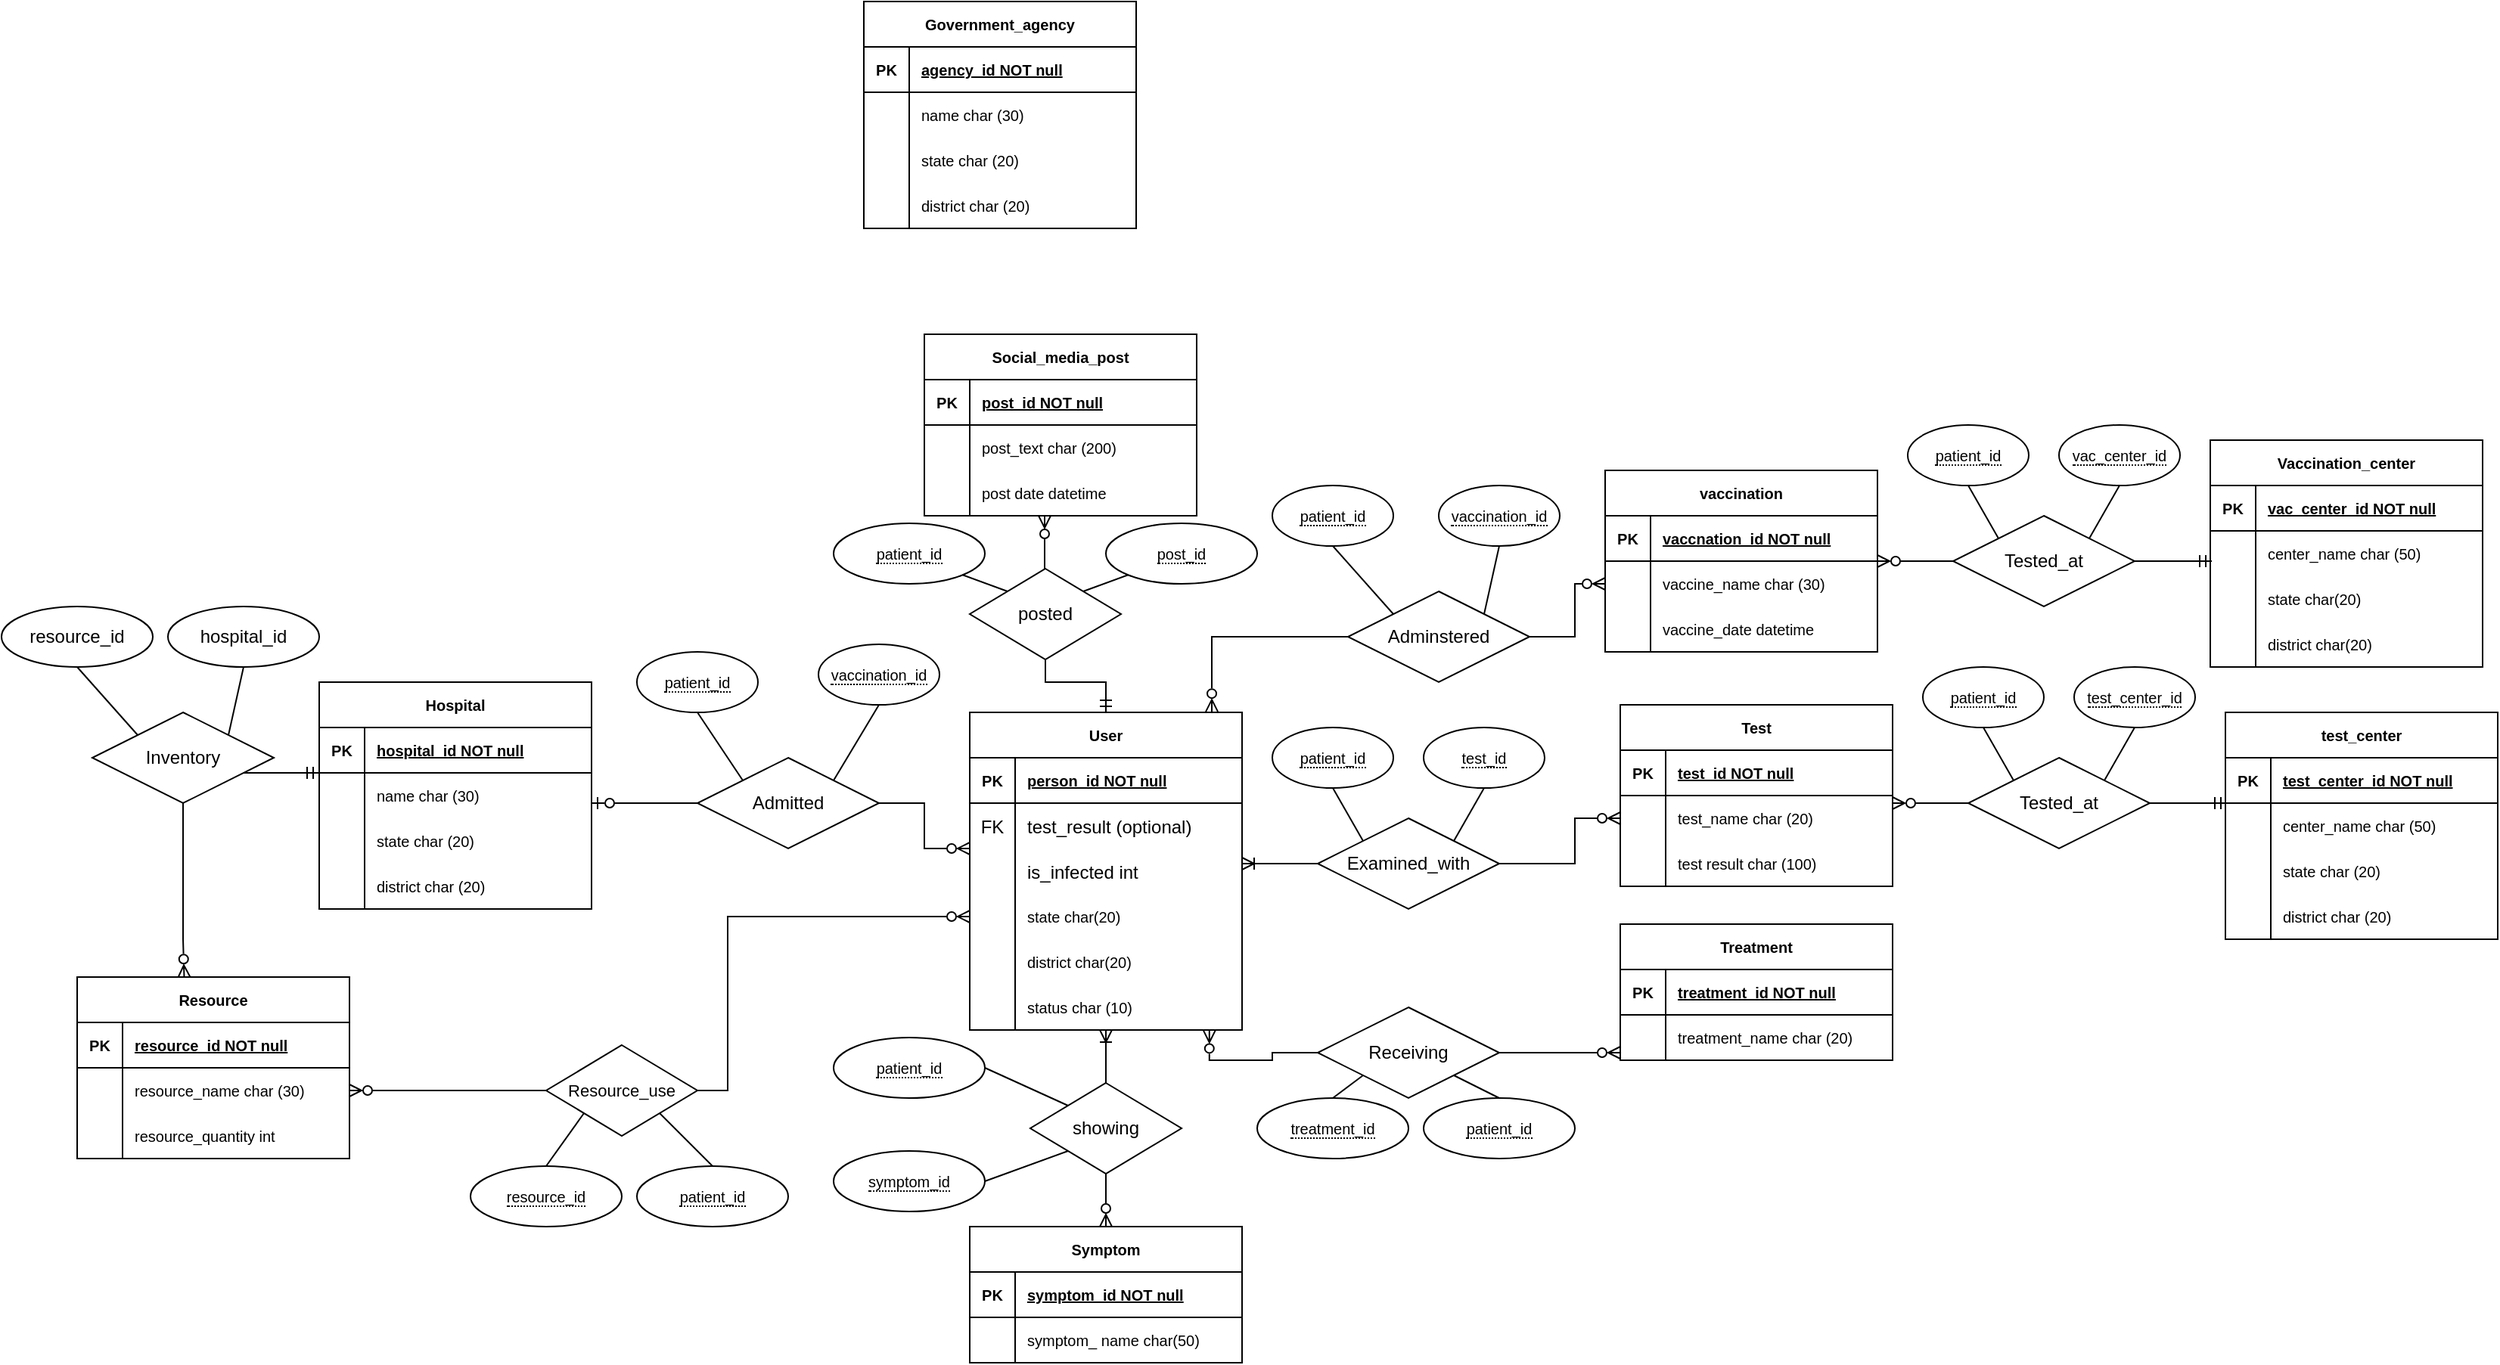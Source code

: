 <mxfile version="20.8.10" type="github">
  <diagram name="Page-1" id="e56a1550-8fbb-45ad-956c-1786394a9013">
    <mxGraphModel dx="1035" dy="738" grid="1" gridSize="10" guides="1" tooltips="1" connect="1" arrows="1" fold="1" page="1" pageScale="1" pageWidth="4000" pageHeight="4000" background="none" math="0" shadow="0">
      <root>
        <mxCell id="0" />
        <mxCell id="1" parent="0" />
        <mxCell id="FpNZG0VmVVz_sjIysyUu-32" value="showing" style="shape=rhombus;perimeter=rhombusPerimeter;whiteSpace=wrap;html=1;align=center;shadow=0;sketch=0;rotation=0;" parent="1" vertex="1">
          <mxGeometry x="1360" y="745" width="100" height="60" as="geometry" />
        </mxCell>
        <mxCell id="FpNZG0VmVVz_sjIysyUu-37" value="&lt;span style=&quot;border-bottom: 1px dotted&quot;&gt;symptom_id&lt;/span&gt;" style="ellipse;whiteSpace=wrap;html=1;align=center;fontSize=10;" parent="1" vertex="1">
          <mxGeometry x="1230" y="790" width="100" height="40" as="geometry" />
        </mxCell>
        <mxCell id="FpNZG0VmVVz_sjIysyUu-38" value="&lt;span style=&quot;border-bottom: 1px dotted&quot;&gt;patient_id&lt;/span&gt;" style="ellipse;whiteSpace=wrap;html=1;align=center;fontSize=10;" parent="1" vertex="1">
          <mxGeometry x="1230" y="715" width="100" height="40" as="geometry" />
        </mxCell>
        <mxCell id="FpNZG0VmVVz_sjIysyUu-124" value="&lt;font style=&quot;font-size: 11px;&quot;&gt;Resource_use&lt;/font&gt;" style="shape=rhombus;perimeter=rhombusPerimeter;whiteSpace=wrap;html=1;align=center;shadow=0;sketch=0;rotation=0;" parent="1" vertex="1">
          <mxGeometry x="1040" y="720" width="100" height="60" as="geometry" />
        </mxCell>
        <mxCell id="FpNZG0VmVVz_sjIysyUu-125" value="&lt;span style=&quot;border-bottom: 1px dotted&quot;&gt;resource_id&lt;/span&gt;" style="ellipse;whiteSpace=wrap;html=1;align=center;fontSize=10;" parent="1" vertex="1">
          <mxGeometry x="990" y="800" width="100" height="40" as="geometry" />
        </mxCell>
        <mxCell id="FpNZG0VmVVz_sjIysyUu-126" value="&lt;span style=&quot;border-bottom: 1px dotted&quot;&gt;patient_id&lt;/span&gt;" style="ellipse;whiteSpace=wrap;html=1;align=center;fontSize=10;rotation=0;" parent="1" vertex="1">
          <mxGeometry x="1100" y="800" width="100" height="40" as="geometry" />
        </mxCell>
        <mxCell id="FpNZG0VmVVz_sjIysyUu-148" value="&lt;font style=&quot;font-size: 12px;&quot;&gt;Receiving&lt;/font&gt;" style="shape=rhombus;perimeter=rhombusPerimeter;whiteSpace=wrap;html=1;align=center;rounded=0;shadow=0;sketch=0;fontSize=11;rotation=0;" parent="1" vertex="1">
          <mxGeometry x="1550" y="695" width="120" height="60" as="geometry" />
        </mxCell>
        <mxCell id="FpNZG0VmVVz_sjIysyUu-218" value="&lt;span style=&quot;border-bottom: 1px dotted&quot;&gt;patient_id&lt;/span&gt;" style="ellipse;whiteSpace=wrap;html=1;align=center;fontSize=10;rotation=0;" parent="1" vertex="1">
          <mxGeometry x="1620" y="755" width="100" height="40" as="geometry" />
        </mxCell>
        <mxCell id="FpNZG0VmVVz_sjIysyUu-219" value="&lt;span style=&quot;border-bottom: 1px dotted&quot;&gt;treatment_id&lt;/span&gt;" style="ellipse;whiteSpace=wrap;html=1;align=center;fontSize=10;rotation=0;" parent="1" vertex="1">
          <mxGeometry x="1510" y="755" width="100" height="40" as="geometry" />
        </mxCell>
        <mxCell id="9xCG6FaIoPeR2C3khTuz-28" value="Symptom" style="shape=table;startSize=30;container=1;collapsible=1;childLayout=tableLayout;fixedRows=1;rowLines=0;fontStyle=1;align=center;resizeLast=1;fontSize=10;" parent="1" vertex="1">
          <mxGeometry x="1320" y="840" width="180" height="90" as="geometry" />
        </mxCell>
        <mxCell id="9xCG6FaIoPeR2C3khTuz-29" value="" style="shape=tableRow;horizontal=0;startSize=0;swimlaneHead=0;swimlaneBody=0;fillColor=none;collapsible=0;dropTarget=0;points=[[0,0.5],[1,0.5]];portConstraint=eastwest;top=0;left=0;right=0;bottom=1;fontSize=10;" parent="9xCG6FaIoPeR2C3khTuz-28" vertex="1">
          <mxGeometry y="30" width="180" height="30" as="geometry" />
        </mxCell>
        <mxCell id="9xCG6FaIoPeR2C3khTuz-30" value="PK" style="shape=partialRectangle;connectable=0;fillColor=none;top=0;left=0;bottom=0;right=0;fontStyle=1;overflow=hidden;fontSize=10;" parent="9xCG6FaIoPeR2C3khTuz-29" vertex="1">
          <mxGeometry width="30" height="30" as="geometry">
            <mxRectangle width="30" height="30" as="alternateBounds" />
          </mxGeometry>
        </mxCell>
        <mxCell id="9xCG6FaIoPeR2C3khTuz-31" value="symptom_id NOT null" style="shape=partialRectangle;connectable=0;fillColor=none;top=0;left=0;bottom=0;right=0;align=left;spacingLeft=6;fontStyle=5;overflow=hidden;fontSize=10;" parent="9xCG6FaIoPeR2C3khTuz-29" vertex="1">
          <mxGeometry x="30" width="150" height="30" as="geometry">
            <mxRectangle width="150" height="30" as="alternateBounds" />
          </mxGeometry>
        </mxCell>
        <mxCell id="9xCG6FaIoPeR2C3khTuz-32" value="" style="shape=tableRow;horizontal=0;startSize=0;swimlaneHead=0;swimlaneBody=0;fillColor=none;collapsible=0;dropTarget=0;points=[[0,0.5],[1,0.5]];portConstraint=eastwest;top=0;left=0;right=0;bottom=0;fontSize=10;" parent="9xCG6FaIoPeR2C3khTuz-28" vertex="1">
          <mxGeometry y="60" width="180" height="30" as="geometry" />
        </mxCell>
        <mxCell id="9xCG6FaIoPeR2C3khTuz-33" value="" style="shape=partialRectangle;connectable=0;fillColor=none;top=0;left=0;bottom=0;right=0;editable=1;overflow=hidden;fontSize=10;" parent="9xCG6FaIoPeR2C3khTuz-32" vertex="1">
          <mxGeometry width="30" height="30" as="geometry">
            <mxRectangle width="30" height="30" as="alternateBounds" />
          </mxGeometry>
        </mxCell>
        <mxCell id="9xCG6FaIoPeR2C3khTuz-34" value="symptom_ name char(50)" style="shape=partialRectangle;connectable=0;fillColor=none;top=0;left=0;bottom=0;right=0;align=left;spacingLeft=6;overflow=hidden;fontSize=10;" parent="9xCG6FaIoPeR2C3khTuz-32" vertex="1">
          <mxGeometry x="30" width="150" height="30" as="geometry">
            <mxRectangle width="150" height="30" as="alternateBounds" />
          </mxGeometry>
        </mxCell>
        <mxCell id="9xCG6FaIoPeR2C3khTuz-41" value="User" style="shape=table;startSize=30;container=1;collapsible=1;childLayout=tableLayout;fixedRows=1;rowLines=0;fontStyle=1;align=center;resizeLast=1;fontSize=10;" parent="1" vertex="1">
          <mxGeometry x="1320" y="500" width="180" height="210" as="geometry" />
        </mxCell>
        <mxCell id="9xCG6FaIoPeR2C3khTuz-42" value="" style="shape=tableRow;horizontal=0;startSize=0;swimlaneHead=0;swimlaneBody=0;fillColor=none;collapsible=0;dropTarget=0;points=[[0,0.5],[1,0.5]];portConstraint=eastwest;top=0;left=0;right=0;bottom=1;fontSize=10;" parent="9xCG6FaIoPeR2C3khTuz-41" vertex="1">
          <mxGeometry y="30" width="180" height="30" as="geometry" />
        </mxCell>
        <mxCell id="9xCG6FaIoPeR2C3khTuz-43" value="PK" style="shape=partialRectangle;connectable=0;fillColor=none;top=0;left=0;bottom=0;right=0;fontStyle=1;overflow=hidden;fontSize=10;" parent="9xCG6FaIoPeR2C3khTuz-42" vertex="1">
          <mxGeometry width="30" height="30" as="geometry">
            <mxRectangle width="30" height="30" as="alternateBounds" />
          </mxGeometry>
        </mxCell>
        <mxCell id="9xCG6FaIoPeR2C3khTuz-44" value="person_id NOT null" style="shape=partialRectangle;connectable=0;fillColor=none;top=0;left=0;bottom=0;right=0;align=left;spacingLeft=6;fontStyle=5;overflow=hidden;fontSize=10;" parent="9xCG6FaIoPeR2C3khTuz-42" vertex="1">
          <mxGeometry x="30" width="150" height="30" as="geometry">
            <mxRectangle width="150" height="30" as="alternateBounds" />
          </mxGeometry>
        </mxCell>
        <mxCell id="3uF09Ln62bthGpcUk9B_-35" value="" style="shape=tableRow;horizontal=0;startSize=0;swimlaneHead=0;swimlaneBody=0;fillColor=none;collapsible=0;dropTarget=0;points=[[0,0.5],[1,0.5]];portConstraint=eastwest;top=0;left=0;right=0;bottom=0;" vertex="1" parent="9xCG6FaIoPeR2C3khTuz-41">
          <mxGeometry y="60" width="180" height="30" as="geometry" />
        </mxCell>
        <mxCell id="3uF09Ln62bthGpcUk9B_-36" value="FK" style="shape=partialRectangle;connectable=0;fillColor=none;top=0;left=0;bottom=0;right=0;fontStyle=0;overflow=hidden;" vertex="1" parent="3uF09Ln62bthGpcUk9B_-35">
          <mxGeometry width="30" height="30" as="geometry">
            <mxRectangle width="30" height="30" as="alternateBounds" />
          </mxGeometry>
        </mxCell>
        <mxCell id="3uF09Ln62bthGpcUk9B_-37" value="test_result (optional)" style="shape=partialRectangle;connectable=0;fillColor=none;top=0;left=0;bottom=0;right=0;align=left;spacingLeft=6;fontStyle=0;overflow=hidden;" vertex="1" parent="3uF09Ln62bthGpcUk9B_-35">
          <mxGeometry x="30" width="150" height="30" as="geometry">
            <mxRectangle width="150" height="30" as="alternateBounds" />
          </mxGeometry>
        </mxCell>
        <mxCell id="3uF09Ln62bthGpcUk9B_-28" value="" style="shape=tableRow;horizontal=0;startSize=0;swimlaneHead=0;swimlaneBody=0;fillColor=none;collapsible=0;dropTarget=0;points=[[0,0.5],[1,0.5]];portConstraint=eastwest;top=0;left=0;right=0;bottom=0;" vertex="1" parent="9xCG6FaIoPeR2C3khTuz-41">
          <mxGeometry y="90" width="180" height="30" as="geometry" />
        </mxCell>
        <mxCell id="3uF09Ln62bthGpcUk9B_-29" value="" style="shape=partialRectangle;connectable=0;fillColor=none;top=0;left=0;bottom=0;right=0;editable=1;overflow=hidden;" vertex="1" parent="3uF09Ln62bthGpcUk9B_-28">
          <mxGeometry width="30" height="30" as="geometry">
            <mxRectangle width="30" height="30" as="alternateBounds" />
          </mxGeometry>
        </mxCell>
        <mxCell id="3uF09Ln62bthGpcUk9B_-30" value="is_infected int" style="shape=partialRectangle;connectable=0;fillColor=none;top=0;left=0;bottom=0;right=0;align=left;spacingLeft=6;overflow=hidden;" vertex="1" parent="3uF09Ln62bthGpcUk9B_-28">
          <mxGeometry x="30" width="150" height="30" as="geometry">
            <mxRectangle width="150" height="30" as="alternateBounds" />
          </mxGeometry>
        </mxCell>
        <mxCell id="9xCG6FaIoPeR2C3khTuz-45" value="" style="shape=tableRow;horizontal=0;startSize=0;swimlaneHead=0;swimlaneBody=0;fillColor=none;collapsible=0;dropTarget=0;points=[[0,0.5],[1,0.5]];portConstraint=eastwest;top=0;left=0;right=0;bottom=0;fontSize=10;" parent="9xCG6FaIoPeR2C3khTuz-41" vertex="1">
          <mxGeometry y="120" width="180" height="30" as="geometry" />
        </mxCell>
        <mxCell id="9xCG6FaIoPeR2C3khTuz-46" value="" style="shape=partialRectangle;connectable=0;fillColor=none;top=0;left=0;bottom=0;right=0;editable=1;overflow=hidden;fontSize=10;" parent="9xCG6FaIoPeR2C3khTuz-45" vertex="1">
          <mxGeometry width="30" height="30" as="geometry">
            <mxRectangle width="30" height="30" as="alternateBounds" />
          </mxGeometry>
        </mxCell>
        <mxCell id="9xCG6FaIoPeR2C3khTuz-47" value="state char(20)" style="shape=partialRectangle;connectable=0;fillColor=none;top=0;left=0;bottom=0;right=0;align=left;spacingLeft=6;overflow=hidden;fontSize=10;" parent="9xCG6FaIoPeR2C3khTuz-45" vertex="1">
          <mxGeometry x="30" width="150" height="30" as="geometry">
            <mxRectangle width="150" height="30" as="alternateBounds" />
          </mxGeometry>
        </mxCell>
        <mxCell id="9xCG6FaIoPeR2C3khTuz-48" value="" style="shape=tableRow;horizontal=0;startSize=0;swimlaneHead=0;swimlaneBody=0;fillColor=none;collapsible=0;dropTarget=0;points=[[0,0.5],[1,0.5]];portConstraint=eastwest;top=0;left=0;right=0;bottom=0;fontSize=10;" parent="9xCG6FaIoPeR2C3khTuz-41" vertex="1">
          <mxGeometry y="150" width="180" height="30" as="geometry" />
        </mxCell>
        <mxCell id="9xCG6FaIoPeR2C3khTuz-49" value="" style="shape=partialRectangle;connectable=0;fillColor=none;top=0;left=0;bottom=0;right=0;editable=1;overflow=hidden;fontSize=10;" parent="9xCG6FaIoPeR2C3khTuz-48" vertex="1">
          <mxGeometry width="30" height="30" as="geometry">
            <mxRectangle width="30" height="30" as="alternateBounds" />
          </mxGeometry>
        </mxCell>
        <mxCell id="9xCG6FaIoPeR2C3khTuz-50" value="district char(20)" style="shape=partialRectangle;connectable=0;fillColor=none;top=0;left=0;bottom=0;right=0;align=left;spacingLeft=6;overflow=hidden;fontSize=10;" parent="9xCG6FaIoPeR2C3khTuz-48" vertex="1">
          <mxGeometry x="30" width="150" height="30" as="geometry">
            <mxRectangle width="150" height="30" as="alternateBounds" />
          </mxGeometry>
        </mxCell>
        <mxCell id="9xCG6FaIoPeR2C3khTuz-51" value="" style="shape=tableRow;horizontal=0;startSize=0;swimlaneHead=0;swimlaneBody=0;fillColor=none;collapsible=0;dropTarget=0;points=[[0,0.5],[1,0.5]];portConstraint=eastwest;top=0;left=0;right=0;bottom=0;fontSize=10;" parent="9xCG6FaIoPeR2C3khTuz-41" vertex="1">
          <mxGeometry y="180" width="180" height="30" as="geometry" />
        </mxCell>
        <mxCell id="9xCG6FaIoPeR2C3khTuz-52" value="" style="shape=partialRectangle;connectable=0;fillColor=none;top=0;left=0;bottom=0;right=0;editable=1;overflow=hidden;fontSize=10;" parent="9xCG6FaIoPeR2C3khTuz-51" vertex="1">
          <mxGeometry width="30" height="30" as="geometry">
            <mxRectangle width="30" height="30" as="alternateBounds" />
          </mxGeometry>
        </mxCell>
        <mxCell id="9xCG6FaIoPeR2C3khTuz-53" value="status char (10)" style="shape=partialRectangle;connectable=0;fillColor=none;top=0;left=0;bottom=0;right=0;align=left;spacingLeft=6;overflow=hidden;fontSize=10;" parent="9xCG6FaIoPeR2C3khTuz-51" vertex="1">
          <mxGeometry x="30" width="150" height="30" as="geometry">
            <mxRectangle width="150" height="30" as="alternateBounds" />
          </mxGeometry>
        </mxCell>
        <mxCell id="9xCG6FaIoPeR2C3khTuz-54" value="Vaccination_center" style="shape=table;startSize=30;container=1;collapsible=1;childLayout=tableLayout;fixedRows=1;rowLines=0;fontStyle=1;align=center;resizeLast=1;fontSize=10;" parent="1" vertex="1">
          <mxGeometry x="2140" y="320" width="180" height="150" as="geometry" />
        </mxCell>
        <mxCell id="9xCG6FaIoPeR2C3khTuz-55" value="" style="shape=tableRow;horizontal=0;startSize=0;swimlaneHead=0;swimlaneBody=0;fillColor=none;collapsible=0;dropTarget=0;points=[[0,0.5],[1,0.5]];portConstraint=eastwest;top=0;left=0;right=0;bottom=1;fontSize=10;" parent="9xCG6FaIoPeR2C3khTuz-54" vertex="1">
          <mxGeometry y="30" width="180" height="30" as="geometry" />
        </mxCell>
        <mxCell id="9xCG6FaIoPeR2C3khTuz-56" value="PK" style="shape=partialRectangle;connectable=0;fillColor=none;top=0;left=0;bottom=0;right=0;fontStyle=1;overflow=hidden;fontSize=10;" parent="9xCG6FaIoPeR2C3khTuz-55" vertex="1">
          <mxGeometry width="30" height="30" as="geometry">
            <mxRectangle width="30" height="30" as="alternateBounds" />
          </mxGeometry>
        </mxCell>
        <mxCell id="9xCG6FaIoPeR2C3khTuz-57" value="vac_center_id NOT null" style="shape=partialRectangle;connectable=0;fillColor=none;top=0;left=0;bottom=0;right=0;align=left;spacingLeft=6;fontStyle=5;overflow=hidden;fontSize=10;" parent="9xCG6FaIoPeR2C3khTuz-55" vertex="1">
          <mxGeometry x="30" width="150" height="30" as="geometry">
            <mxRectangle width="150" height="30" as="alternateBounds" />
          </mxGeometry>
        </mxCell>
        <mxCell id="9xCG6FaIoPeR2C3khTuz-64" value="" style="shape=tableRow;horizontal=0;startSize=0;swimlaneHead=0;swimlaneBody=0;fillColor=none;collapsible=0;dropTarget=0;points=[[0,0.5],[1,0.5]];portConstraint=eastwest;top=0;left=0;right=0;bottom=0;fontSize=10;" parent="9xCG6FaIoPeR2C3khTuz-54" vertex="1">
          <mxGeometry y="60" width="180" height="30" as="geometry" />
        </mxCell>
        <mxCell id="9xCG6FaIoPeR2C3khTuz-65" value="" style="shape=partialRectangle;connectable=0;fillColor=none;top=0;left=0;bottom=0;right=0;editable=1;overflow=hidden;fontSize=10;" parent="9xCG6FaIoPeR2C3khTuz-64" vertex="1">
          <mxGeometry width="30" height="30" as="geometry">
            <mxRectangle width="30" height="30" as="alternateBounds" />
          </mxGeometry>
        </mxCell>
        <mxCell id="9xCG6FaIoPeR2C3khTuz-66" value="center_name char (50)" style="shape=partialRectangle;connectable=0;fillColor=none;top=0;left=0;bottom=0;right=0;align=left;spacingLeft=6;overflow=hidden;fontSize=10;" parent="9xCG6FaIoPeR2C3khTuz-64" vertex="1">
          <mxGeometry x="30" width="150" height="30" as="geometry">
            <mxRectangle width="150" height="30" as="alternateBounds" />
          </mxGeometry>
        </mxCell>
        <mxCell id="9xCG6FaIoPeR2C3khTuz-58" value="" style="shape=tableRow;horizontal=0;startSize=0;swimlaneHead=0;swimlaneBody=0;fillColor=none;collapsible=0;dropTarget=0;points=[[0,0.5],[1,0.5]];portConstraint=eastwest;top=0;left=0;right=0;bottom=0;fontSize=10;" parent="9xCG6FaIoPeR2C3khTuz-54" vertex="1">
          <mxGeometry y="90" width="180" height="30" as="geometry" />
        </mxCell>
        <mxCell id="9xCG6FaIoPeR2C3khTuz-59" value="" style="shape=partialRectangle;connectable=0;fillColor=none;top=0;left=0;bottom=0;right=0;editable=1;overflow=hidden;fontSize=10;" parent="9xCG6FaIoPeR2C3khTuz-58" vertex="1">
          <mxGeometry width="30" height="30" as="geometry">
            <mxRectangle width="30" height="30" as="alternateBounds" />
          </mxGeometry>
        </mxCell>
        <mxCell id="9xCG6FaIoPeR2C3khTuz-60" value="state char(20)" style="shape=partialRectangle;connectable=0;fillColor=none;top=0;left=0;bottom=0;right=0;align=left;spacingLeft=6;overflow=hidden;fontSize=10;" parent="9xCG6FaIoPeR2C3khTuz-58" vertex="1">
          <mxGeometry x="30" width="150" height="30" as="geometry">
            <mxRectangle width="150" height="30" as="alternateBounds" />
          </mxGeometry>
        </mxCell>
        <mxCell id="9xCG6FaIoPeR2C3khTuz-61" value="" style="shape=tableRow;horizontal=0;startSize=0;swimlaneHead=0;swimlaneBody=0;fillColor=none;collapsible=0;dropTarget=0;points=[[0,0.5],[1,0.5]];portConstraint=eastwest;top=0;left=0;right=0;bottom=0;fontSize=10;" parent="9xCG6FaIoPeR2C3khTuz-54" vertex="1">
          <mxGeometry y="120" width="180" height="30" as="geometry" />
        </mxCell>
        <mxCell id="9xCG6FaIoPeR2C3khTuz-62" value="" style="shape=partialRectangle;connectable=0;fillColor=none;top=0;left=0;bottom=0;right=0;editable=1;overflow=hidden;fontSize=10;" parent="9xCG6FaIoPeR2C3khTuz-61" vertex="1">
          <mxGeometry width="30" height="30" as="geometry">
            <mxRectangle width="30" height="30" as="alternateBounds" />
          </mxGeometry>
        </mxCell>
        <mxCell id="9xCG6FaIoPeR2C3khTuz-63" value="district char(20)" style="shape=partialRectangle;connectable=0;fillColor=none;top=0;left=0;bottom=0;right=0;align=left;spacingLeft=6;overflow=hidden;fontSize=10;" parent="9xCG6FaIoPeR2C3khTuz-61" vertex="1">
          <mxGeometry x="30" width="150" height="30" as="geometry">
            <mxRectangle width="150" height="30" as="alternateBounds" />
          </mxGeometry>
        </mxCell>
        <mxCell id="9xCG6FaIoPeR2C3khTuz-67" value="test_center" style="shape=table;startSize=30;container=1;collapsible=1;childLayout=tableLayout;fixedRows=1;rowLines=0;fontStyle=1;align=center;resizeLast=1;fontSize=10;" parent="1" vertex="1">
          <mxGeometry x="2150" y="500" width="180" height="150" as="geometry" />
        </mxCell>
        <mxCell id="9xCG6FaIoPeR2C3khTuz-68" value="" style="shape=tableRow;horizontal=0;startSize=0;swimlaneHead=0;swimlaneBody=0;fillColor=none;collapsible=0;dropTarget=0;points=[[0,0.5],[1,0.5]];portConstraint=eastwest;top=0;left=0;right=0;bottom=1;fontSize=10;" parent="9xCG6FaIoPeR2C3khTuz-67" vertex="1">
          <mxGeometry y="30" width="180" height="30" as="geometry" />
        </mxCell>
        <mxCell id="9xCG6FaIoPeR2C3khTuz-69" value="PK" style="shape=partialRectangle;connectable=0;fillColor=none;top=0;left=0;bottom=0;right=0;fontStyle=1;overflow=hidden;fontSize=10;" parent="9xCG6FaIoPeR2C3khTuz-68" vertex="1">
          <mxGeometry width="30" height="30" as="geometry">
            <mxRectangle width="30" height="30" as="alternateBounds" />
          </mxGeometry>
        </mxCell>
        <mxCell id="9xCG6FaIoPeR2C3khTuz-70" value="test_center_id NOT null" style="shape=partialRectangle;connectable=0;fillColor=none;top=0;left=0;bottom=0;right=0;align=left;spacingLeft=6;fontStyle=5;overflow=hidden;fontSize=10;" parent="9xCG6FaIoPeR2C3khTuz-68" vertex="1">
          <mxGeometry x="30" width="150" height="30" as="geometry">
            <mxRectangle width="150" height="30" as="alternateBounds" />
          </mxGeometry>
        </mxCell>
        <mxCell id="9xCG6FaIoPeR2C3khTuz-71" value="" style="shape=tableRow;horizontal=0;startSize=0;swimlaneHead=0;swimlaneBody=0;fillColor=none;collapsible=0;dropTarget=0;points=[[0,0.5],[1,0.5]];portConstraint=eastwest;top=0;left=0;right=0;bottom=0;fontSize=10;" parent="9xCG6FaIoPeR2C3khTuz-67" vertex="1">
          <mxGeometry y="60" width="180" height="30" as="geometry" />
        </mxCell>
        <mxCell id="9xCG6FaIoPeR2C3khTuz-72" value="" style="shape=partialRectangle;connectable=0;fillColor=none;top=0;left=0;bottom=0;right=0;editable=1;overflow=hidden;fontSize=10;" parent="9xCG6FaIoPeR2C3khTuz-71" vertex="1">
          <mxGeometry width="30" height="30" as="geometry">
            <mxRectangle width="30" height="30" as="alternateBounds" />
          </mxGeometry>
        </mxCell>
        <mxCell id="9xCG6FaIoPeR2C3khTuz-73" value="center_name char (50)" style="shape=partialRectangle;connectable=0;fillColor=none;top=0;left=0;bottom=0;right=0;align=left;spacingLeft=6;overflow=hidden;fontSize=10;" parent="9xCG6FaIoPeR2C3khTuz-71" vertex="1">
          <mxGeometry x="30" width="150" height="30" as="geometry">
            <mxRectangle width="150" height="30" as="alternateBounds" />
          </mxGeometry>
        </mxCell>
        <mxCell id="9xCG6FaIoPeR2C3khTuz-74" value="" style="shape=tableRow;horizontal=0;startSize=0;swimlaneHead=0;swimlaneBody=0;fillColor=none;collapsible=0;dropTarget=0;points=[[0,0.5],[1,0.5]];portConstraint=eastwest;top=0;left=0;right=0;bottom=0;fontSize=10;" parent="9xCG6FaIoPeR2C3khTuz-67" vertex="1">
          <mxGeometry y="90" width="180" height="30" as="geometry" />
        </mxCell>
        <mxCell id="9xCG6FaIoPeR2C3khTuz-75" value="" style="shape=partialRectangle;connectable=0;fillColor=none;top=0;left=0;bottom=0;right=0;editable=1;overflow=hidden;fontSize=10;" parent="9xCG6FaIoPeR2C3khTuz-74" vertex="1">
          <mxGeometry width="30" height="30" as="geometry">
            <mxRectangle width="30" height="30" as="alternateBounds" />
          </mxGeometry>
        </mxCell>
        <mxCell id="9xCG6FaIoPeR2C3khTuz-76" value="state char (20)" style="shape=partialRectangle;connectable=0;fillColor=none;top=0;left=0;bottom=0;right=0;align=left;spacingLeft=6;overflow=hidden;fontSize=10;" parent="9xCG6FaIoPeR2C3khTuz-74" vertex="1">
          <mxGeometry x="30" width="150" height="30" as="geometry">
            <mxRectangle width="150" height="30" as="alternateBounds" />
          </mxGeometry>
        </mxCell>
        <mxCell id="9xCG6FaIoPeR2C3khTuz-77" value="" style="shape=tableRow;horizontal=0;startSize=0;swimlaneHead=0;swimlaneBody=0;fillColor=none;collapsible=0;dropTarget=0;points=[[0,0.5],[1,0.5]];portConstraint=eastwest;top=0;left=0;right=0;bottom=0;fontSize=10;" parent="9xCG6FaIoPeR2C3khTuz-67" vertex="1">
          <mxGeometry y="120" width="180" height="30" as="geometry" />
        </mxCell>
        <mxCell id="9xCG6FaIoPeR2C3khTuz-78" value="" style="shape=partialRectangle;connectable=0;fillColor=none;top=0;left=0;bottom=0;right=0;editable=1;overflow=hidden;fontSize=10;" parent="9xCG6FaIoPeR2C3khTuz-77" vertex="1">
          <mxGeometry width="30" height="30" as="geometry">
            <mxRectangle width="30" height="30" as="alternateBounds" />
          </mxGeometry>
        </mxCell>
        <mxCell id="9xCG6FaIoPeR2C3khTuz-79" value="district char (20)" style="shape=partialRectangle;connectable=0;fillColor=none;top=0;left=0;bottom=0;right=0;align=left;spacingLeft=6;overflow=hidden;fontSize=10;" parent="9xCG6FaIoPeR2C3khTuz-77" vertex="1">
          <mxGeometry x="30" width="150" height="30" as="geometry">
            <mxRectangle width="150" height="30" as="alternateBounds" />
          </mxGeometry>
        </mxCell>
        <mxCell id="9xCG6FaIoPeR2C3khTuz-80" value="Test" style="shape=table;startSize=30;container=1;collapsible=1;childLayout=tableLayout;fixedRows=1;rowLines=0;fontStyle=1;align=center;resizeLast=1;fontSize=10;" parent="1" vertex="1">
          <mxGeometry x="1750" y="495" width="180" height="120" as="geometry" />
        </mxCell>
        <mxCell id="9xCG6FaIoPeR2C3khTuz-81" value="" style="shape=tableRow;horizontal=0;startSize=0;swimlaneHead=0;swimlaneBody=0;fillColor=none;collapsible=0;dropTarget=0;points=[[0,0.5],[1,0.5]];portConstraint=eastwest;top=0;left=0;right=0;bottom=1;fontSize=10;" parent="9xCG6FaIoPeR2C3khTuz-80" vertex="1">
          <mxGeometry y="30" width="180" height="30" as="geometry" />
        </mxCell>
        <mxCell id="9xCG6FaIoPeR2C3khTuz-82" value="PK" style="shape=partialRectangle;connectable=0;fillColor=none;top=0;left=0;bottom=0;right=0;fontStyle=1;overflow=hidden;fontSize=10;" parent="9xCG6FaIoPeR2C3khTuz-81" vertex="1">
          <mxGeometry width="30" height="30" as="geometry">
            <mxRectangle width="30" height="30" as="alternateBounds" />
          </mxGeometry>
        </mxCell>
        <mxCell id="9xCG6FaIoPeR2C3khTuz-83" value="test_id NOT null" style="shape=partialRectangle;connectable=0;fillColor=none;top=0;left=0;bottom=0;right=0;align=left;spacingLeft=6;fontStyle=5;overflow=hidden;fontSize=10;" parent="9xCG6FaIoPeR2C3khTuz-81" vertex="1">
          <mxGeometry x="30" width="150" height="30" as="geometry">
            <mxRectangle width="150" height="30" as="alternateBounds" />
          </mxGeometry>
        </mxCell>
        <mxCell id="9xCG6FaIoPeR2C3khTuz-84" value="" style="shape=tableRow;horizontal=0;startSize=0;swimlaneHead=0;swimlaneBody=0;fillColor=none;collapsible=0;dropTarget=0;points=[[0,0.5],[1,0.5]];portConstraint=eastwest;top=0;left=0;right=0;bottom=0;fontSize=10;" parent="9xCG6FaIoPeR2C3khTuz-80" vertex="1">
          <mxGeometry y="60" width="180" height="30" as="geometry" />
        </mxCell>
        <mxCell id="9xCG6FaIoPeR2C3khTuz-85" value="" style="shape=partialRectangle;connectable=0;fillColor=none;top=0;left=0;bottom=0;right=0;editable=1;overflow=hidden;fontSize=10;" parent="9xCG6FaIoPeR2C3khTuz-84" vertex="1">
          <mxGeometry width="30" height="30" as="geometry">
            <mxRectangle width="30" height="30" as="alternateBounds" />
          </mxGeometry>
        </mxCell>
        <mxCell id="9xCG6FaIoPeR2C3khTuz-86" value="test_name char (20)" style="shape=partialRectangle;connectable=0;fillColor=none;top=0;left=0;bottom=0;right=0;align=left;spacingLeft=6;overflow=hidden;fontSize=10;" parent="9xCG6FaIoPeR2C3khTuz-84" vertex="1">
          <mxGeometry x="30" width="150" height="30" as="geometry">
            <mxRectangle width="150" height="30" as="alternateBounds" />
          </mxGeometry>
        </mxCell>
        <mxCell id="9xCG6FaIoPeR2C3khTuz-90" value="" style="shape=tableRow;horizontal=0;startSize=0;swimlaneHead=0;swimlaneBody=0;fillColor=none;collapsible=0;dropTarget=0;points=[[0,0.5],[1,0.5]];portConstraint=eastwest;top=0;left=0;right=0;bottom=0;fontSize=10;" parent="9xCG6FaIoPeR2C3khTuz-80" vertex="1">
          <mxGeometry y="90" width="180" height="30" as="geometry" />
        </mxCell>
        <mxCell id="9xCG6FaIoPeR2C3khTuz-91" value="" style="shape=partialRectangle;connectable=0;fillColor=none;top=0;left=0;bottom=0;right=0;editable=1;overflow=hidden;fontSize=10;" parent="9xCG6FaIoPeR2C3khTuz-90" vertex="1">
          <mxGeometry width="30" height="30" as="geometry">
            <mxRectangle width="30" height="30" as="alternateBounds" />
          </mxGeometry>
        </mxCell>
        <mxCell id="9xCG6FaIoPeR2C3khTuz-92" value="test result char (100)" style="shape=partialRectangle;connectable=0;fillColor=none;top=0;left=0;bottom=0;right=0;align=left;spacingLeft=6;overflow=hidden;fontSize=10;" parent="9xCG6FaIoPeR2C3khTuz-90" vertex="1">
          <mxGeometry x="30" width="150" height="30" as="geometry">
            <mxRectangle width="150" height="30" as="alternateBounds" />
          </mxGeometry>
        </mxCell>
        <mxCell id="9xCG6FaIoPeR2C3khTuz-93" value="vaccination" style="shape=table;startSize=30;container=1;collapsible=1;childLayout=tableLayout;fixedRows=1;rowLines=0;fontStyle=1;align=center;resizeLast=1;fontSize=10;" parent="1" vertex="1">
          <mxGeometry x="1740" y="340" width="180" height="120" as="geometry" />
        </mxCell>
        <mxCell id="9xCG6FaIoPeR2C3khTuz-94" value="" style="shape=tableRow;horizontal=0;startSize=0;swimlaneHead=0;swimlaneBody=0;fillColor=none;collapsible=0;dropTarget=0;points=[[0,0.5],[1,0.5]];portConstraint=eastwest;top=0;left=0;right=0;bottom=1;fontSize=10;" parent="9xCG6FaIoPeR2C3khTuz-93" vertex="1">
          <mxGeometry y="30" width="180" height="30" as="geometry" />
        </mxCell>
        <mxCell id="9xCG6FaIoPeR2C3khTuz-95" value="PK" style="shape=partialRectangle;connectable=0;fillColor=none;top=0;left=0;bottom=0;right=0;fontStyle=1;overflow=hidden;fontSize=10;" parent="9xCG6FaIoPeR2C3khTuz-94" vertex="1">
          <mxGeometry width="30" height="30" as="geometry">
            <mxRectangle width="30" height="30" as="alternateBounds" />
          </mxGeometry>
        </mxCell>
        <mxCell id="9xCG6FaIoPeR2C3khTuz-96" value="vaccnation_id NOT null" style="shape=partialRectangle;connectable=0;fillColor=none;top=0;left=0;bottom=0;right=0;align=left;spacingLeft=6;fontStyle=5;overflow=hidden;fontSize=10;" parent="9xCG6FaIoPeR2C3khTuz-94" vertex="1">
          <mxGeometry x="30" width="150" height="30" as="geometry">
            <mxRectangle width="150" height="30" as="alternateBounds" />
          </mxGeometry>
        </mxCell>
        <mxCell id="9xCG6FaIoPeR2C3khTuz-97" value="" style="shape=tableRow;horizontal=0;startSize=0;swimlaneHead=0;swimlaneBody=0;fillColor=none;collapsible=0;dropTarget=0;points=[[0,0.5],[1,0.5]];portConstraint=eastwest;top=0;left=0;right=0;bottom=0;fontSize=10;" parent="9xCG6FaIoPeR2C3khTuz-93" vertex="1">
          <mxGeometry y="60" width="180" height="30" as="geometry" />
        </mxCell>
        <mxCell id="9xCG6FaIoPeR2C3khTuz-98" value="" style="shape=partialRectangle;connectable=0;fillColor=none;top=0;left=0;bottom=0;right=0;editable=1;overflow=hidden;fontSize=10;" parent="9xCG6FaIoPeR2C3khTuz-97" vertex="1">
          <mxGeometry width="30" height="30" as="geometry">
            <mxRectangle width="30" height="30" as="alternateBounds" />
          </mxGeometry>
        </mxCell>
        <mxCell id="9xCG6FaIoPeR2C3khTuz-99" value="vaccine_name char (30)" style="shape=partialRectangle;connectable=0;fillColor=none;top=0;left=0;bottom=0;right=0;align=left;spacingLeft=6;overflow=hidden;fontSize=10;" parent="9xCG6FaIoPeR2C3khTuz-97" vertex="1">
          <mxGeometry x="30" width="150" height="30" as="geometry">
            <mxRectangle width="150" height="30" as="alternateBounds" />
          </mxGeometry>
        </mxCell>
        <mxCell id="9xCG6FaIoPeR2C3khTuz-100" value="" style="shape=tableRow;horizontal=0;startSize=0;swimlaneHead=0;swimlaneBody=0;fillColor=none;collapsible=0;dropTarget=0;points=[[0,0.5],[1,0.5]];portConstraint=eastwest;top=0;left=0;right=0;bottom=0;fontSize=10;" parent="9xCG6FaIoPeR2C3khTuz-93" vertex="1">
          <mxGeometry y="90" width="180" height="30" as="geometry" />
        </mxCell>
        <mxCell id="9xCG6FaIoPeR2C3khTuz-101" value="" style="shape=partialRectangle;connectable=0;fillColor=none;top=0;left=0;bottom=0;right=0;editable=1;overflow=hidden;fontSize=10;" parent="9xCG6FaIoPeR2C3khTuz-100" vertex="1">
          <mxGeometry width="30" height="30" as="geometry">
            <mxRectangle width="30" height="30" as="alternateBounds" />
          </mxGeometry>
        </mxCell>
        <mxCell id="9xCG6FaIoPeR2C3khTuz-102" value="vaccine_date datetime" style="shape=partialRectangle;connectable=0;fillColor=none;top=0;left=0;bottom=0;right=0;align=left;spacingLeft=6;overflow=hidden;fontSize=10;" parent="9xCG6FaIoPeR2C3khTuz-100" vertex="1">
          <mxGeometry x="30" width="150" height="30" as="geometry">
            <mxRectangle width="150" height="30" as="alternateBounds" />
          </mxGeometry>
        </mxCell>
        <mxCell id="9xCG6FaIoPeR2C3khTuz-103" value="Resource" style="shape=table;startSize=30;container=1;collapsible=1;childLayout=tableLayout;fixedRows=1;rowLines=0;fontStyle=1;align=center;resizeLast=1;fontSize=10;" parent="1" vertex="1">
          <mxGeometry x="730" y="675" width="180" height="120" as="geometry">
            <mxRectangle x="730" y="675" width="90" height="30" as="alternateBounds" />
          </mxGeometry>
        </mxCell>
        <mxCell id="9xCG6FaIoPeR2C3khTuz-104" value="" style="shape=tableRow;horizontal=0;startSize=0;swimlaneHead=0;swimlaneBody=0;fillColor=none;collapsible=0;dropTarget=0;points=[[0,0.5],[1,0.5]];portConstraint=eastwest;top=0;left=0;right=0;bottom=1;fontSize=10;" parent="9xCG6FaIoPeR2C3khTuz-103" vertex="1">
          <mxGeometry y="30" width="180" height="30" as="geometry" />
        </mxCell>
        <mxCell id="9xCG6FaIoPeR2C3khTuz-105" value="PK" style="shape=partialRectangle;connectable=0;fillColor=none;top=0;left=0;bottom=0;right=0;fontStyle=1;overflow=hidden;fontSize=10;" parent="9xCG6FaIoPeR2C3khTuz-104" vertex="1">
          <mxGeometry width="30" height="30" as="geometry">
            <mxRectangle width="30" height="30" as="alternateBounds" />
          </mxGeometry>
        </mxCell>
        <mxCell id="9xCG6FaIoPeR2C3khTuz-106" value="resource_id NOT null" style="shape=partialRectangle;connectable=0;fillColor=none;top=0;left=0;bottom=0;right=0;align=left;spacingLeft=6;fontStyle=5;overflow=hidden;fontSize=10;" parent="9xCG6FaIoPeR2C3khTuz-104" vertex="1">
          <mxGeometry x="30" width="150" height="30" as="geometry">
            <mxRectangle width="150" height="30" as="alternateBounds" />
          </mxGeometry>
        </mxCell>
        <mxCell id="9xCG6FaIoPeR2C3khTuz-107" value="" style="shape=tableRow;horizontal=0;startSize=0;swimlaneHead=0;swimlaneBody=0;fillColor=none;collapsible=0;dropTarget=0;points=[[0,0.5],[1,0.5]];portConstraint=eastwest;top=0;left=0;right=0;bottom=0;fontSize=10;" parent="9xCG6FaIoPeR2C3khTuz-103" vertex="1">
          <mxGeometry y="60" width="180" height="30" as="geometry" />
        </mxCell>
        <mxCell id="9xCG6FaIoPeR2C3khTuz-108" value="" style="shape=partialRectangle;connectable=0;fillColor=none;top=0;left=0;bottom=0;right=0;editable=1;overflow=hidden;fontSize=10;" parent="9xCG6FaIoPeR2C3khTuz-107" vertex="1">
          <mxGeometry width="30" height="30" as="geometry">
            <mxRectangle width="30" height="30" as="alternateBounds" />
          </mxGeometry>
        </mxCell>
        <mxCell id="9xCG6FaIoPeR2C3khTuz-109" value="resource_name char (30)" style="shape=partialRectangle;connectable=0;fillColor=none;top=0;left=0;bottom=0;right=0;align=left;spacingLeft=6;overflow=hidden;fontSize=10;" parent="9xCG6FaIoPeR2C3khTuz-107" vertex="1">
          <mxGeometry x="30" width="150" height="30" as="geometry">
            <mxRectangle width="150" height="30" as="alternateBounds" />
          </mxGeometry>
        </mxCell>
        <mxCell id="9xCG6FaIoPeR2C3khTuz-110" value="" style="shape=tableRow;horizontal=0;startSize=0;swimlaneHead=0;swimlaneBody=0;fillColor=none;collapsible=0;dropTarget=0;points=[[0,0.5],[1,0.5]];portConstraint=eastwest;top=0;left=0;right=0;bottom=0;fontSize=10;" parent="9xCG6FaIoPeR2C3khTuz-103" vertex="1">
          <mxGeometry y="90" width="180" height="30" as="geometry" />
        </mxCell>
        <mxCell id="9xCG6FaIoPeR2C3khTuz-111" value="" style="shape=partialRectangle;connectable=0;fillColor=none;top=0;left=0;bottom=0;right=0;editable=1;overflow=hidden;fontSize=10;" parent="9xCG6FaIoPeR2C3khTuz-110" vertex="1">
          <mxGeometry width="30" height="30" as="geometry">
            <mxRectangle width="30" height="30" as="alternateBounds" />
          </mxGeometry>
        </mxCell>
        <mxCell id="9xCG6FaIoPeR2C3khTuz-112" value="resource_quantity int" style="shape=partialRectangle;connectable=0;fillColor=none;top=0;left=0;bottom=0;right=0;align=left;spacingLeft=6;overflow=hidden;fontSize=10;" parent="9xCG6FaIoPeR2C3khTuz-110" vertex="1">
          <mxGeometry x="30" width="150" height="30" as="geometry">
            <mxRectangle width="150" height="30" as="alternateBounds" />
          </mxGeometry>
        </mxCell>
        <mxCell id="9xCG6FaIoPeR2C3khTuz-116" value="Treatment" style="shape=table;startSize=30;container=1;collapsible=1;childLayout=tableLayout;fixedRows=1;rowLines=0;fontStyle=1;align=center;resizeLast=1;fontSize=10;" parent="1" vertex="1">
          <mxGeometry x="1750" y="640" width="180" height="90" as="geometry" />
        </mxCell>
        <mxCell id="9xCG6FaIoPeR2C3khTuz-117" value="" style="shape=tableRow;horizontal=0;startSize=0;swimlaneHead=0;swimlaneBody=0;fillColor=none;collapsible=0;dropTarget=0;points=[[0,0.5],[1,0.5]];portConstraint=eastwest;top=0;left=0;right=0;bottom=1;fontSize=10;" parent="9xCG6FaIoPeR2C3khTuz-116" vertex="1">
          <mxGeometry y="30" width="180" height="30" as="geometry" />
        </mxCell>
        <mxCell id="9xCG6FaIoPeR2C3khTuz-118" value="PK" style="shape=partialRectangle;connectable=0;fillColor=none;top=0;left=0;bottom=0;right=0;fontStyle=1;overflow=hidden;fontSize=10;" parent="9xCG6FaIoPeR2C3khTuz-117" vertex="1">
          <mxGeometry width="30" height="30" as="geometry">
            <mxRectangle width="30" height="30" as="alternateBounds" />
          </mxGeometry>
        </mxCell>
        <mxCell id="9xCG6FaIoPeR2C3khTuz-119" value="treatment_id NOT null" style="shape=partialRectangle;connectable=0;fillColor=none;top=0;left=0;bottom=0;right=0;align=left;spacingLeft=6;fontStyle=5;overflow=hidden;fontSize=10;" parent="9xCG6FaIoPeR2C3khTuz-117" vertex="1">
          <mxGeometry x="30" width="150" height="30" as="geometry">
            <mxRectangle width="150" height="30" as="alternateBounds" />
          </mxGeometry>
        </mxCell>
        <mxCell id="9xCG6FaIoPeR2C3khTuz-120" value="" style="shape=tableRow;horizontal=0;startSize=0;swimlaneHead=0;swimlaneBody=0;fillColor=none;collapsible=0;dropTarget=0;points=[[0,0.5],[1,0.5]];portConstraint=eastwest;top=0;left=0;right=0;bottom=0;fontSize=10;" parent="9xCG6FaIoPeR2C3khTuz-116" vertex="1">
          <mxGeometry y="60" width="180" height="30" as="geometry" />
        </mxCell>
        <mxCell id="9xCG6FaIoPeR2C3khTuz-121" value="" style="shape=partialRectangle;connectable=0;fillColor=none;top=0;left=0;bottom=0;right=0;editable=1;overflow=hidden;fontSize=10;" parent="9xCG6FaIoPeR2C3khTuz-120" vertex="1">
          <mxGeometry width="30" height="30" as="geometry">
            <mxRectangle width="30" height="30" as="alternateBounds" />
          </mxGeometry>
        </mxCell>
        <mxCell id="9xCG6FaIoPeR2C3khTuz-122" value="treatment_name char (20)" style="shape=partialRectangle;connectable=0;fillColor=none;top=0;left=0;bottom=0;right=0;align=left;spacingLeft=6;overflow=hidden;fontSize=10;" parent="9xCG6FaIoPeR2C3khTuz-120" vertex="1">
          <mxGeometry x="30" width="150" height="30" as="geometry">
            <mxRectangle width="150" height="30" as="alternateBounds" />
          </mxGeometry>
        </mxCell>
        <mxCell id="9xCG6FaIoPeR2C3khTuz-129" value="Social_media_post" style="shape=table;startSize=30;container=1;collapsible=1;childLayout=tableLayout;fixedRows=1;rowLines=0;fontStyle=1;align=center;resizeLast=1;fontSize=10;" parent="1" vertex="1">
          <mxGeometry x="1290" y="250" width="180" height="120" as="geometry" />
        </mxCell>
        <mxCell id="9xCG6FaIoPeR2C3khTuz-130" value="" style="shape=tableRow;horizontal=0;startSize=0;swimlaneHead=0;swimlaneBody=0;fillColor=none;collapsible=0;dropTarget=0;points=[[0,0.5],[1,0.5]];portConstraint=eastwest;top=0;left=0;right=0;bottom=1;fontSize=10;" parent="9xCG6FaIoPeR2C3khTuz-129" vertex="1">
          <mxGeometry y="30" width="180" height="30" as="geometry" />
        </mxCell>
        <mxCell id="9xCG6FaIoPeR2C3khTuz-131" value="PK" style="shape=partialRectangle;connectable=0;fillColor=none;top=0;left=0;bottom=0;right=0;fontStyle=1;overflow=hidden;fontSize=10;" parent="9xCG6FaIoPeR2C3khTuz-130" vertex="1">
          <mxGeometry width="30" height="30" as="geometry">
            <mxRectangle width="30" height="30" as="alternateBounds" />
          </mxGeometry>
        </mxCell>
        <mxCell id="9xCG6FaIoPeR2C3khTuz-132" value="post_id NOT null" style="shape=partialRectangle;connectable=0;fillColor=none;top=0;left=0;bottom=0;right=0;align=left;spacingLeft=6;fontStyle=5;overflow=hidden;fontSize=10;" parent="9xCG6FaIoPeR2C3khTuz-130" vertex="1">
          <mxGeometry x="30" width="150" height="30" as="geometry">
            <mxRectangle width="150" height="30" as="alternateBounds" />
          </mxGeometry>
        </mxCell>
        <mxCell id="9xCG6FaIoPeR2C3khTuz-133" value="" style="shape=tableRow;horizontal=0;startSize=0;swimlaneHead=0;swimlaneBody=0;fillColor=none;collapsible=0;dropTarget=0;points=[[0,0.5],[1,0.5]];portConstraint=eastwest;top=0;left=0;right=0;bottom=0;fontSize=10;" parent="9xCG6FaIoPeR2C3khTuz-129" vertex="1">
          <mxGeometry y="60" width="180" height="30" as="geometry" />
        </mxCell>
        <mxCell id="9xCG6FaIoPeR2C3khTuz-134" value="" style="shape=partialRectangle;connectable=0;fillColor=none;top=0;left=0;bottom=0;right=0;editable=1;overflow=hidden;fontSize=10;" parent="9xCG6FaIoPeR2C3khTuz-133" vertex="1">
          <mxGeometry width="30" height="30" as="geometry">
            <mxRectangle width="30" height="30" as="alternateBounds" />
          </mxGeometry>
        </mxCell>
        <mxCell id="9xCG6FaIoPeR2C3khTuz-135" value="post_text char (200)" style="shape=partialRectangle;connectable=0;fillColor=none;top=0;left=0;bottom=0;right=0;align=left;spacingLeft=6;overflow=hidden;fontSize=10;" parent="9xCG6FaIoPeR2C3khTuz-133" vertex="1">
          <mxGeometry x="30" width="150" height="30" as="geometry">
            <mxRectangle width="150" height="30" as="alternateBounds" />
          </mxGeometry>
        </mxCell>
        <mxCell id="9xCG6FaIoPeR2C3khTuz-136" value="" style="shape=tableRow;horizontal=0;startSize=0;swimlaneHead=0;swimlaneBody=0;fillColor=none;collapsible=0;dropTarget=0;points=[[0,0.5],[1,0.5]];portConstraint=eastwest;top=0;left=0;right=0;bottom=0;fontSize=10;" parent="9xCG6FaIoPeR2C3khTuz-129" vertex="1">
          <mxGeometry y="90" width="180" height="30" as="geometry" />
        </mxCell>
        <mxCell id="9xCG6FaIoPeR2C3khTuz-137" value="" style="shape=partialRectangle;connectable=0;fillColor=none;top=0;left=0;bottom=0;right=0;editable=1;overflow=hidden;fontSize=10;" parent="9xCG6FaIoPeR2C3khTuz-136" vertex="1">
          <mxGeometry width="30" height="30" as="geometry">
            <mxRectangle width="30" height="30" as="alternateBounds" />
          </mxGeometry>
        </mxCell>
        <mxCell id="9xCG6FaIoPeR2C3khTuz-138" value="post date datetime" style="shape=partialRectangle;connectable=0;fillColor=none;top=0;left=0;bottom=0;right=0;align=left;spacingLeft=6;overflow=hidden;fontSize=10;" parent="9xCG6FaIoPeR2C3khTuz-136" vertex="1">
          <mxGeometry x="30" width="150" height="30" as="geometry">
            <mxRectangle width="150" height="30" as="alternateBounds" />
          </mxGeometry>
        </mxCell>
        <mxCell id="9xCG6FaIoPeR2C3khTuz-155" value="Hospital" style="shape=table;startSize=30;container=1;collapsible=1;childLayout=tableLayout;fixedRows=1;rowLines=0;fontStyle=1;align=center;resizeLast=1;fontSize=10;" parent="1" vertex="1">
          <mxGeometry x="890" y="480" width="180" height="150" as="geometry" />
        </mxCell>
        <mxCell id="9xCG6FaIoPeR2C3khTuz-156" value="" style="shape=tableRow;horizontal=0;startSize=0;swimlaneHead=0;swimlaneBody=0;fillColor=none;collapsible=0;dropTarget=0;points=[[0,0.5],[1,0.5]];portConstraint=eastwest;top=0;left=0;right=0;bottom=1;fontSize=10;" parent="9xCG6FaIoPeR2C3khTuz-155" vertex="1">
          <mxGeometry y="30" width="180" height="30" as="geometry" />
        </mxCell>
        <mxCell id="9xCG6FaIoPeR2C3khTuz-157" value="PK" style="shape=partialRectangle;connectable=0;fillColor=none;top=0;left=0;bottom=0;right=0;fontStyle=1;overflow=hidden;fontSize=10;" parent="9xCG6FaIoPeR2C3khTuz-156" vertex="1">
          <mxGeometry width="30" height="30" as="geometry">
            <mxRectangle width="30" height="30" as="alternateBounds" />
          </mxGeometry>
        </mxCell>
        <mxCell id="9xCG6FaIoPeR2C3khTuz-158" value="hospital_id NOT null" style="shape=partialRectangle;connectable=0;fillColor=none;top=0;left=0;bottom=0;right=0;align=left;spacingLeft=6;fontStyle=5;overflow=hidden;fontSize=10;" parent="9xCG6FaIoPeR2C3khTuz-156" vertex="1">
          <mxGeometry x="30" width="150" height="30" as="geometry">
            <mxRectangle width="150" height="30" as="alternateBounds" />
          </mxGeometry>
        </mxCell>
        <mxCell id="9xCG6FaIoPeR2C3khTuz-159" value="" style="shape=tableRow;horizontal=0;startSize=0;swimlaneHead=0;swimlaneBody=0;fillColor=none;collapsible=0;dropTarget=0;points=[[0,0.5],[1,0.5]];portConstraint=eastwest;top=0;left=0;right=0;bottom=0;fontSize=10;" parent="9xCG6FaIoPeR2C3khTuz-155" vertex="1">
          <mxGeometry y="60" width="180" height="30" as="geometry" />
        </mxCell>
        <mxCell id="9xCG6FaIoPeR2C3khTuz-160" value="" style="shape=partialRectangle;connectable=0;fillColor=none;top=0;left=0;bottom=0;right=0;editable=1;overflow=hidden;fontSize=10;" parent="9xCG6FaIoPeR2C3khTuz-159" vertex="1">
          <mxGeometry width="30" height="30" as="geometry">
            <mxRectangle width="30" height="30" as="alternateBounds" />
          </mxGeometry>
        </mxCell>
        <mxCell id="9xCG6FaIoPeR2C3khTuz-161" value="name char (30)" style="shape=partialRectangle;connectable=0;fillColor=none;top=0;left=0;bottom=0;right=0;align=left;spacingLeft=6;overflow=hidden;fontSize=10;" parent="9xCG6FaIoPeR2C3khTuz-159" vertex="1">
          <mxGeometry x="30" width="150" height="30" as="geometry">
            <mxRectangle width="150" height="30" as="alternateBounds" />
          </mxGeometry>
        </mxCell>
        <mxCell id="9xCG6FaIoPeR2C3khTuz-162" value="" style="shape=tableRow;horizontal=0;startSize=0;swimlaneHead=0;swimlaneBody=0;fillColor=none;collapsible=0;dropTarget=0;points=[[0,0.5],[1,0.5]];portConstraint=eastwest;top=0;left=0;right=0;bottom=0;fontSize=10;" parent="9xCG6FaIoPeR2C3khTuz-155" vertex="1">
          <mxGeometry y="90" width="180" height="30" as="geometry" />
        </mxCell>
        <mxCell id="9xCG6FaIoPeR2C3khTuz-163" value="" style="shape=partialRectangle;connectable=0;fillColor=none;top=0;left=0;bottom=0;right=0;editable=1;overflow=hidden;fontSize=10;" parent="9xCG6FaIoPeR2C3khTuz-162" vertex="1">
          <mxGeometry width="30" height="30" as="geometry">
            <mxRectangle width="30" height="30" as="alternateBounds" />
          </mxGeometry>
        </mxCell>
        <mxCell id="9xCG6FaIoPeR2C3khTuz-164" value="state char (20)" style="shape=partialRectangle;connectable=0;fillColor=none;top=0;left=0;bottom=0;right=0;align=left;spacingLeft=6;overflow=hidden;fontSize=10;" parent="9xCG6FaIoPeR2C3khTuz-162" vertex="1">
          <mxGeometry x="30" width="150" height="30" as="geometry">
            <mxRectangle width="150" height="30" as="alternateBounds" />
          </mxGeometry>
        </mxCell>
        <mxCell id="9xCG6FaIoPeR2C3khTuz-165" value="" style="shape=tableRow;horizontal=0;startSize=0;swimlaneHead=0;swimlaneBody=0;fillColor=none;collapsible=0;dropTarget=0;points=[[0,0.5],[1,0.5]];portConstraint=eastwest;top=0;left=0;right=0;bottom=0;fontSize=10;" parent="9xCG6FaIoPeR2C3khTuz-155" vertex="1">
          <mxGeometry y="120" width="180" height="30" as="geometry" />
        </mxCell>
        <mxCell id="9xCG6FaIoPeR2C3khTuz-166" value="" style="shape=partialRectangle;connectable=0;fillColor=none;top=0;left=0;bottom=0;right=0;editable=1;overflow=hidden;fontSize=10;" parent="9xCG6FaIoPeR2C3khTuz-165" vertex="1">
          <mxGeometry width="30" height="30" as="geometry">
            <mxRectangle width="30" height="30" as="alternateBounds" />
          </mxGeometry>
        </mxCell>
        <mxCell id="9xCG6FaIoPeR2C3khTuz-167" value="district char (20)" style="shape=partialRectangle;connectable=0;fillColor=none;top=0;left=0;bottom=0;right=0;align=left;spacingLeft=6;overflow=hidden;fontSize=10;" parent="9xCG6FaIoPeR2C3khTuz-165" vertex="1">
          <mxGeometry x="30" width="150" height="30" as="geometry">
            <mxRectangle width="150" height="30" as="alternateBounds" />
          </mxGeometry>
        </mxCell>
        <mxCell id="9xCG6FaIoPeR2C3khTuz-168" value="Government_agency" style="shape=table;startSize=30;container=1;collapsible=1;childLayout=tableLayout;fixedRows=1;rowLines=0;fontStyle=1;align=center;resizeLast=1;fontSize=10;" parent="1" vertex="1">
          <mxGeometry x="1250" y="30" width="180" height="150" as="geometry" />
        </mxCell>
        <mxCell id="9xCG6FaIoPeR2C3khTuz-169" value="" style="shape=tableRow;horizontal=0;startSize=0;swimlaneHead=0;swimlaneBody=0;fillColor=none;collapsible=0;dropTarget=0;points=[[0,0.5],[1,0.5]];portConstraint=eastwest;top=0;left=0;right=0;bottom=1;fontSize=10;" parent="9xCG6FaIoPeR2C3khTuz-168" vertex="1">
          <mxGeometry y="30" width="180" height="30" as="geometry" />
        </mxCell>
        <mxCell id="9xCG6FaIoPeR2C3khTuz-170" value="PK" style="shape=partialRectangle;connectable=0;fillColor=none;top=0;left=0;bottom=0;right=0;fontStyle=1;overflow=hidden;fontSize=10;" parent="9xCG6FaIoPeR2C3khTuz-169" vertex="1">
          <mxGeometry width="30" height="30" as="geometry">
            <mxRectangle width="30" height="30" as="alternateBounds" />
          </mxGeometry>
        </mxCell>
        <mxCell id="9xCG6FaIoPeR2C3khTuz-171" value="agency_id NOT null" style="shape=partialRectangle;connectable=0;fillColor=none;top=0;left=0;bottom=0;right=0;align=left;spacingLeft=6;fontStyle=5;overflow=hidden;fontSize=10;" parent="9xCG6FaIoPeR2C3khTuz-169" vertex="1">
          <mxGeometry x="30" width="150" height="30" as="geometry">
            <mxRectangle width="150" height="30" as="alternateBounds" />
          </mxGeometry>
        </mxCell>
        <mxCell id="9xCG6FaIoPeR2C3khTuz-172" value="" style="shape=tableRow;horizontal=0;startSize=0;swimlaneHead=0;swimlaneBody=0;fillColor=none;collapsible=0;dropTarget=0;points=[[0,0.5],[1,0.5]];portConstraint=eastwest;top=0;left=0;right=0;bottom=0;fontSize=10;" parent="9xCG6FaIoPeR2C3khTuz-168" vertex="1">
          <mxGeometry y="60" width="180" height="30" as="geometry" />
        </mxCell>
        <mxCell id="9xCG6FaIoPeR2C3khTuz-173" value="" style="shape=partialRectangle;connectable=0;fillColor=none;top=0;left=0;bottom=0;right=0;editable=1;overflow=hidden;fontSize=10;" parent="9xCG6FaIoPeR2C3khTuz-172" vertex="1">
          <mxGeometry width="30" height="30" as="geometry">
            <mxRectangle width="30" height="30" as="alternateBounds" />
          </mxGeometry>
        </mxCell>
        <mxCell id="9xCG6FaIoPeR2C3khTuz-174" value="name char (30)" style="shape=partialRectangle;connectable=0;fillColor=none;top=0;left=0;bottom=0;right=0;align=left;spacingLeft=6;overflow=hidden;fontSize=10;" parent="9xCG6FaIoPeR2C3khTuz-172" vertex="1">
          <mxGeometry x="30" width="150" height="30" as="geometry">
            <mxRectangle width="150" height="30" as="alternateBounds" />
          </mxGeometry>
        </mxCell>
        <mxCell id="9xCG6FaIoPeR2C3khTuz-175" value="" style="shape=tableRow;horizontal=0;startSize=0;swimlaneHead=0;swimlaneBody=0;fillColor=none;collapsible=0;dropTarget=0;points=[[0,0.5],[1,0.5]];portConstraint=eastwest;top=0;left=0;right=0;bottom=0;fontSize=10;" parent="9xCG6FaIoPeR2C3khTuz-168" vertex="1">
          <mxGeometry y="90" width="180" height="30" as="geometry" />
        </mxCell>
        <mxCell id="9xCG6FaIoPeR2C3khTuz-176" value="" style="shape=partialRectangle;connectable=0;fillColor=none;top=0;left=0;bottom=0;right=0;editable=1;overflow=hidden;fontSize=10;" parent="9xCG6FaIoPeR2C3khTuz-175" vertex="1">
          <mxGeometry width="30" height="30" as="geometry">
            <mxRectangle width="30" height="30" as="alternateBounds" />
          </mxGeometry>
        </mxCell>
        <mxCell id="9xCG6FaIoPeR2C3khTuz-177" value="state char (20)" style="shape=partialRectangle;connectable=0;fillColor=none;top=0;left=0;bottom=0;right=0;align=left;spacingLeft=6;overflow=hidden;fontSize=10;" parent="9xCG6FaIoPeR2C3khTuz-175" vertex="1">
          <mxGeometry x="30" width="150" height="30" as="geometry">
            <mxRectangle width="150" height="30" as="alternateBounds" />
          </mxGeometry>
        </mxCell>
        <mxCell id="9xCG6FaIoPeR2C3khTuz-178" value="" style="shape=tableRow;horizontal=0;startSize=0;swimlaneHead=0;swimlaneBody=0;fillColor=none;collapsible=0;dropTarget=0;points=[[0,0.5],[1,0.5]];portConstraint=eastwest;top=0;left=0;right=0;bottom=0;fontSize=10;" parent="9xCG6FaIoPeR2C3khTuz-168" vertex="1">
          <mxGeometry y="120" width="180" height="30" as="geometry" />
        </mxCell>
        <mxCell id="9xCG6FaIoPeR2C3khTuz-179" value="" style="shape=partialRectangle;connectable=0;fillColor=none;top=0;left=0;bottom=0;right=0;editable=1;overflow=hidden;fontSize=10;" parent="9xCG6FaIoPeR2C3khTuz-178" vertex="1">
          <mxGeometry width="30" height="30" as="geometry">
            <mxRectangle width="30" height="30" as="alternateBounds" />
          </mxGeometry>
        </mxCell>
        <mxCell id="9xCG6FaIoPeR2C3khTuz-180" value="district char (20)" style="shape=partialRectangle;connectable=0;fillColor=none;top=0;left=0;bottom=0;right=0;align=left;spacingLeft=6;overflow=hidden;fontSize=10;" parent="9xCG6FaIoPeR2C3khTuz-178" vertex="1">
          <mxGeometry x="30" width="150" height="30" as="geometry">
            <mxRectangle width="150" height="30" as="alternateBounds" />
          </mxGeometry>
        </mxCell>
        <mxCell id="9xCG6FaIoPeR2C3khTuz-184" value="" style="edgeStyle=elbowEdgeStyle;fontSize=12;html=1;endArrow=ERoneToMany;rounded=0;endFill=0;" parent="1" source="FpNZG0VmVVz_sjIysyUu-32" target="9xCG6FaIoPeR2C3khTuz-51" edge="1">
          <mxGeometry width="100" height="100" relative="1" as="geometry">
            <mxPoint x="1150" y="710" as="sourcePoint" />
            <mxPoint x="1250" y="610" as="targetPoint" />
          </mxGeometry>
        </mxCell>
        <mxCell id="9xCG6FaIoPeR2C3khTuz-185" value="" style="edgeStyle=orthogonalEdgeStyle;fontSize=12;html=1;endArrow=ERzeroToMany;rounded=0;exitX=0.5;exitY=1;exitDx=0;exitDy=0;endFill=0;" parent="1" source="FpNZG0VmVVz_sjIysyUu-32" target="9xCG6FaIoPeR2C3khTuz-28" edge="1">
          <mxGeometry width="100" height="100" relative="1" as="geometry">
            <mxPoint x="1410.294" y="705.176" as="sourcePoint" />
            <mxPoint x="1470" y="690" as="targetPoint" />
          </mxGeometry>
        </mxCell>
        <mxCell id="9xCG6FaIoPeR2C3khTuz-187" value="" style="endArrow=none;html=1;rounded=0;fontSize=10;exitX=1;exitY=0.5;exitDx=0;exitDy=0;entryX=0;entryY=0;entryDx=0;entryDy=0;" parent="1" source="FpNZG0VmVVz_sjIysyUu-38" target="FpNZG0VmVVz_sjIysyUu-32" edge="1">
          <mxGeometry width="50" height="50" relative="1" as="geometry">
            <mxPoint x="1180" y="620" as="sourcePoint" />
            <mxPoint x="1230" y="570" as="targetPoint" />
            <Array as="points" />
          </mxGeometry>
        </mxCell>
        <mxCell id="9xCG6FaIoPeR2C3khTuz-188" value="" style="endArrow=none;html=1;rounded=0;fontSize=10;exitX=1;exitY=0.5;exitDx=0;exitDy=0;entryX=0;entryY=1;entryDx=0;entryDy=0;" parent="1" source="FpNZG0VmVVz_sjIysyUu-37" target="FpNZG0VmVVz_sjIysyUu-32" edge="1">
          <mxGeometry width="50" height="50" relative="1" as="geometry">
            <mxPoint x="1350" y="705" as="sourcePoint" />
            <mxPoint x="1395" y="720" as="targetPoint" />
            <Array as="points" />
          </mxGeometry>
        </mxCell>
        <mxCell id="9xCG6FaIoPeR2C3khTuz-191" value="" style="endArrow=none;html=1;rounded=0;fontSize=10;exitX=0;exitY=1;exitDx=0;exitDy=0;entryX=0.5;entryY=0;entryDx=0;entryDy=0;" parent="1" source="FpNZG0VmVVz_sjIysyUu-148" target="FpNZG0VmVVz_sjIysyUu-219" edge="1">
          <mxGeometry width="50" height="50" relative="1" as="geometry">
            <mxPoint x="1030" y="800" as="sourcePoint" />
            <mxPoint x="1080" y="750" as="targetPoint" />
          </mxGeometry>
        </mxCell>
        <mxCell id="9xCG6FaIoPeR2C3khTuz-193" value="" style="endArrow=none;html=1;rounded=0;fontSize=10;exitX=1;exitY=1;exitDx=0;exitDy=0;entryX=0.5;entryY=0;entryDx=0;entryDy=0;" parent="1" source="FpNZG0VmVVz_sjIysyUu-148" target="FpNZG0VmVVz_sjIysyUu-218" edge="1">
          <mxGeometry width="50" height="50" relative="1" as="geometry">
            <mxPoint x="1570" y="720" as="sourcePoint" />
            <mxPoint x="1670" y="760" as="targetPoint" />
          </mxGeometry>
        </mxCell>
        <mxCell id="3uF09Ln62bthGpcUk9B_-2" value="" style="edgeStyle=orthogonalEdgeStyle;fontSize=12;html=1;endArrow=ERzeroToMany;rounded=0;exitX=0;exitY=0.5;exitDx=0;exitDy=0;endFill=0;entryX=0.88;entryY=1.007;entryDx=0;entryDy=0;entryPerimeter=0;" edge="1" parent="1" source="FpNZG0VmVVz_sjIysyUu-148" target="9xCG6FaIoPeR2C3khTuz-51">
          <mxGeometry width="100" height="100" relative="1" as="geometry">
            <mxPoint x="1420" y="765" as="sourcePoint" />
            <mxPoint x="1480" y="690" as="targetPoint" />
            <Array as="points">
              <mxPoint x="1520" y="725" />
              <mxPoint x="1520" y="730" />
              <mxPoint x="1478" y="730" />
            </Array>
          </mxGeometry>
        </mxCell>
        <mxCell id="3uF09Ln62bthGpcUk9B_-3" value="" style="edgeStyle=orthogonalEdgeStyle;fontSize=12;html=1;endArrow=ERzeroToMany;rounded=0;exitX=1;exitY=0.5;exitDx=0;exitDy=0;endFill=0;" edge="1" parent="1" source="FpNZG0VmVVz_sjIysyUu-148">
          <mxGeometry width="100" height="100" relative="1" as="geometry">
            <mxPoint x="1540" y="705" as="sourcePoint" />
            <mxPoint x="1750" y="725" as="targetPoint" />
            <Array as="points">
              <mxPoint x="1750" y="725" />
            </Array>
          </mxGeometry>
        </mxCell>
        <mxCell id="3uF09Ln62bthGpcUk9B_-4" value="&lt;font style=&quot;font-size: 12px;&quot;&gt;Examined_with&lt;/font&gt;" style="shape=rhombus;perimeter=rhombusPerimeter;whiteSpace=wrap;html=1;align=center;rounded=0;shadow=0;sketch=0;fontSize=11;rotation=0;" vertex="1" parent="1">
          <mxGeometry x="1550" y="570" width="120" height="60" as="geometry" />
        </mxCell>
        <mxCell id="3uF09Ln62bthGpcUk9B_-5" value="" style="edgeStyle=orthogonalEdgeStyle;fontSize=12;html=1;endArrow=ERoneToMany;rounded=0;exitX=0;exitY=0.5;exitDx=0;exitDy=0;endFill=0;" edge="1" parent="1" source="3uF09Ln62bthGpcUk9B_-4">
          <mxGeometry width="100" height="100" relative="1" as="geometry">
            <mxPoint x="1550" y="730" as="sourcePoint" />
            <mxPoint x="1500" y="600" as="targetPoint" />
            <Array as="points">
              <mxPoint x="1500" y="600" />
            </Array>
          </mxGeometry>
        </mxCell>
        <mxCell id="3uF09Ln62bthGpcUk9B_-6" value="" style="edgeStyle=orthogonalEdgeStyle;fontSize=12;html=1;endArrow=ERzeroToMany;rounded=0;exitX=1;exitY=0.5;exitDx=0;exitDy=0;entryX=0;entryY=0.5;entryDx=0;entryDy=0;endFill=0;" edge="1" parent="1" source="3uF09Ln62bthGpcUk9B_-4" target="9xCG6FaIoPeR2C3khTuz-84">
          <mxGeometry width="100" height="100" relative="1" as="geometry">
            <mxPoint x="1660" y="530" as="sourcePoint" />
            <mxPoint x="1750" y="530" as="targetPoint" />
            <Array as="points">
              <mxPoint x="1720" y="600" />
              <mxPoint x="1720" y="570" />
            </Array>
          </mxGeometry>
        </mxCell>
        <mxCell id="3uF09Ln62bthGpcUk9B_-7" value="&lt;font style=&quot;font-size: 12px;&quot;&gt;Adminstered&lt;/font&gt;" style="shape=rhombus;perimeter=rhombusPerimeter;whiteSpace=wrap;html=1;align=center;rounded=0;shadow=0;sketch=0;fontSize=11;rotation=0;" vertex="1" parent="1">
          <mxGeometry x="1570" y="420" width="120" height="60" as="geometry" />
        </mxCell>
        <mxCell id="3uF09Ln62bthGpcUk9B_-8" value="" style="edgeStyle=orthogonalEdgeStyle;fontSize=12;html=1;endArrow=ERzeroToMany;rounded=0;exitX=1;exitY=0.5;exitDx=0;exitDy=0;entryX=0;entryY=0.5;entryDx=0;entryDy=0;endFill=0;" edge="1" parent="1" source="3uF09Ln62bthGpcUk9B_-7" target="9xCG6FaIoPeR2C3khTuz-97">
          <mxGeometry width="100" height="100" relative="1" as="geometry">
            <mxPoint x="1680" y="610" as="sourcePoint" />
            <mxPoint x="1760" y="580" as="targetPoint" />
            <Array as="points">
              <mxPoint x="1720" y="450" />
              <mxPoint x="1720" y="415" />
            </Array>
          </mxGeometry>
        </mxCell>
        <mxCell id="3uF09Ln62bthGpcUk9B_-10" value="" style="edgeStyle=orthogonalEdgeStyle;fontSize=12;html=1;endArrow=ERzeroToMany;rounded=0;exitX=0;exitY=0.5;exitDx=0;exitDy=0;entryX=0.889;entryY=-0.002;entryDx=0;entryDy=0;entryPerimeter=0;endFill=0;" edge="1" parent="1" source="3uF09Ln62bthGpcUk9B_-7" target="9xCG6FaIoPeR2C3khTuz-41">
          <mxGeometry width="100" height="100" relative="1" as="geometry">
            <mxPoint x="1560" y="610" as="sourcePoint" />
            <mxPoint x="1510" y="610" as="targetPoint" />
            <Array as="points">
              <mxPoint x="1480" y="450" />
            </Array>
          </mxGeometry>
        </mxCell>
        <mxCell id="3uF09Ln62bthGpcUk9B_-11" value="&lt;span style=&quot;border-bottom: 1px dotted&quot;&gt;patient_id&lt;/span&gt;" style="ellipse;whiteSpace=wrap;html=1;align=center;fontSize=10;rotation=0;" vertex="1" parent="1">
          <mxGeometry x="1520" y="510" width="80" height="40" as="geometry" />
        </mxCell>
        <mxCell id="3uF09Ln62bthGpcUk9B_-12" value="&lt;span style=&quot;border-bottom: 1px dotted&quot;&gt;test_id&lt;/span&gt;" style="ellipse;whiteSpace=wrap;html=1;align=center;fontSize=10;rotation=0;" vertex="1" parent="1">
          <mxGeometry x="1620" y="510" width="80" height="40" as="geometry" />
        </mxCell>
        <mxCell id="3uF09Ln62bthGpcUk9B_-13" value="" style="endArrow=none;html=1;rounded=0;fontSize=10;entryX=0;entryY=0;entryDx=0;entryDy=0;exitX=0.5;exitY=1;exitDx=0;exitDy=0;" edge="1" parent="1" source="3uF09Ln62bthGpcUk9B_-11" target="3uF09Ln62bthGpcUk9B_-4">
          <mxGeometry width="50" height="50" relative="1" as="geometry">
            <mxPoint x="1590" y="680" as="sourcePoint" />
            <mxPoint x="1570" y="765" as="targetPoint" />
          </mxGeometry>
        </mxCell>
        <mxCell id="3uF09Ln62bthGpcUk9B_-14" value="" style="endArrow=none;html=1;rounded=0;fontSize=10;entryX=1;entryY=0;entryDx=0;entryDy=0;exitX=0.5;exitY=1;exitDx=0;exitDy=0;" edge="1" parent="1" source="3uF09Ln62bthGpcUk9B_-12" target="3uF09Ln62bthGpcUk9B_-4">
          <mxGeometry width="50" height="50" relative="1" as="geometry">
            <mxPoint x="1570" y="560" as="sourcePoint" />
            <mxPoint x="1590" y="595" as="targetPoint" />
          </mxGeometry>
        </mxCell>
        <mxCell id="3uF09Ln62bthGpcUk9B_-15" value="&lt;span style=&quot;border-bottom: 1px dotted&quot;&gt;patient_id&lt;/span&gt;" style="ellipse;whiteSpace=wrap;html=1;align=center;fontSize=10;rotation=0;" vertex="1" parent="1">
          <mxGeometry x="1520" y="350" width="80" height="40" as="geometry" />
        </mxCell>
        <mxCell id="3uF09Ln62bthGpcUk9B_-16" value="&lt;span style=&quot;border-bottom: 1px dotted&quot;&gt;vaccination_id&lt;/span&gt;" style="ellipse;whiteSpace=wrap;html=1;align=center;fontSize=10;rotation=0;" vertex="1" parent="1">
          <mxGeometry x="1630" y="350" width="80" height="40" as="geometry" />
        </mxCell>
        <mxCell id="3uF09Ln62bthGpcUk9B_-17" value="" style="endArrow=none;html=1;rounded=0;fontSize=10;entryX=1;entryY=0;entryDx=0;entryDy=0;exitX=0.5;exitY=1;exitDx=0;exitDy=0;" edge="1" parent="1" source="3uF09Ln62bthGpcUk9B_-16" target="3uF09Ln62bthGpcUk9B_-7">
          <mxGeometry width="50" height="50" relative="1" as="geometry">
            <mxPoint x="1670" y="560" as="sourcePoint" />
            <mxPoint x="1650" y="595" as="targetPoint" />
          </mxGeometry>
        </mxCell>
        <mxCell id="3uF09Ln62bthGpcUk9B_-18" value="" style="endArrow=none;html=1;rounded=0;fontSize=10;entryX=0;entryY=0;entryDx=0;entryDy=0;exitX=0.5;exitY=1;exitDx=0;exitDy=0;" edge="1" parent="1" source="3uF09Ln62bthGpcUk9B_-15" target="3uF09Ln62bthGpcUk9B_-7">
          <mxGeometry width="50" height="50" relative="1" as="geometry">
            <mxPoint x="1680" y="400" as="sourcePoint" />
            <mxPoint x="1670" y="445" as="targetPoint" />
          </mxGeometry>
        </mxCell>
        <mxCell id="3uF09Ln62bthGpcUk9B_-19" value="&lt;font style=&quot;font-size: 12px;&quot;&gt;Admitted&lt;/font&gt;" style="shape=rhombus;perimeter=rhombusPerimeter;whiteSpace=wrap;html=1;align=center;rounded=0;shadow=0;sketch=0;fontSize=11;rotation=0;" vertex="1" parent="1">
          <mxGeometry x="1140" y="530" width="120" height="60" as="geometry" />
        </mxCell>
        <mxCell id="3uF09Ln62bthGpcUk9B_-20" value="&lt;span style=&quot;border-bottom: 1px dotted&quot;&gt;patient_id&lt;/span&gt;" style="ellipse;whiteSpace=wrap;html=1;align=center;fontSize=10;rotation=0;" vertex="1" parent="1">
          <mxGeometry x="1100" y="460" width="80" height="40" as="geometry" />
        </mxCell>
        <mxCell id="3uF09Ln62bthGpcUk9B_-21" value="&lt;span style=&quot;border-bottom: 1px dotted&quot;&gt;vaccination_id&lt;/span&gt;" style="ellipse;whiteSpace=wrap;html=1;align=center;fontSize=10;rotation=0;" vertex="1" parent="1">
          <mxGeometry x="1220" y="455" width="80" height="40" as="geometry" />
        </mxCell>
        <mxCell id="3uF09Ln62bthGpcUk9B_-22" value="" style="endArrow=none;html=1;rounded=0;fontSize=10;entryX=1;entryY=0;entryDx=0;entryDy=0;exitX=0.5;exitY=1;exitDx=0;exitDy=0;" edge="1" source="3uF09Ln62bthGpcUk9B_-21" target="3uF09Ln62bthGpcUk9B_-19" parent="1">
          <mxGeometry width="50" height="50" relative="1" as="geometry">
            <mxPoint x="1280" y="655" as="sourcePoint" />
            <mxPoint x="1260" y="690" as="targetPoint" />
          </mxGeometry>
        </mxCell>
        <mxCell id="3uF09Ln62bthGpcUk9B_-23" value="" style="endArrow=none;html=1;rounded=0;fontSize=10;entryX=0;entryY=0;entryDx=0;entryDy=0;exitX=0.5;exitY=1;exitDx=0;exitDy=0;" edge="1" source="3uF09Ln62bthGpcUk9B_-20" target="3uF09Ln62bthGpcUk9B_-19" parent="1">
          <mxGeometry width="50" height="50" relative="1" as="geometry">
            <mxPoint x="1290" y="495" as="sourcePoint" />
            <mxPoint x="1280" y="540" as="targetPoint" />
          </mxGeometry>
        </mxCell>
        <mxCell id="3uF09Ln62bthGpcUk9B_-24" value="" style="edgeStyle=orthogonalEdgeStyle;fontSize=12;html=1;endArrow=ERzeroToOne;rounded=0;exitX=0;exitY=0.5;exitDx=0;exitDy=0;endFill=0;" edge="1" parent="1" source="3uF09Ln62bthGpcUk9B_-19">
          <mxGeometry width="100" height="100" relative="1" as="geometry">
            <mxPoint x="1050" y="815" as="sourcePoint" />
            <mxPoint x="1070" y="560" as="targetPoint" />
            <Array as="points">
              <mxPoint x="1070" y="560" />
            </Array>
          </mxGeometry>
        </mxCell>
        <mxCell id="3uF09Ln62bthGpcUk9B_-31" value="" style="edgeStyle=entityRelationEdgeStyle;fontSize=12;html=1;endArrow=ERzeroToMany;rounded=0;exitX=1;exitY=0.5;exitDx=0;exitDy=0;entryX=0;entryY=0;entryDx=0;entryDy=0;endFill=0;entryPerimeter=0;" edge="1" parent="1" source="3uF09Ln62bthGpcUk9B_-19" target="3uF09Ln62bthGpcUk9B_-28">
          <mxGeometry width="100" height="100" relative="1" as="geometry">
            <mxPoint x="1340" y="640" as="sourcePoint" />
            <mxPoint x="1440" y="540" as="targetPoint" />
          </mxGeometry>
        </mxCell>
        <mxCell id="3uF09Ln62bthGpcUk9B_-41" value="" style="endArrow=none;html=1;rounded=0;entryX=0;entryY=1;entryDx=0;entryDy=0;exitX=0.5;exitY=0;exitDx=0;exitDy=0;" edge="1" parent="1" source="FpNZG0VmVVz_sjIysyUu-125" target="FpNZG0VmVVz_sjIysyUu-124">
          <mxGeometry width="50" height="50" relative="1" as="geometry">
            <mxPoint x="820" y="770" as="sourcePoint" />
            <mxPoint x="870" y="720" as="targetPoint" />
          </mxGeometry>
        </mxCell>
        <mxCell id="3uF09Ln62bthGpcUk9B_-42" value="" style="endArrow=none;html=1;rounded=0;entryX=1;entryY=1;entryDx=0;entryDy=0;exitX=0.5;exitY=0;exitDx=0;exitDy=0;" edge="1" parent="1" source="FpNZG0VmVVz_sjIysyUu-126" target="FpNZG0VmVVz_sjIysyUu-124">
          <mxGeometry width="50" height="50" relative="1" as="geometry">
            <mxPoint x="1050" y="810" as="sourcePoint" />
            <mxPoint x="1075" y="775" as="targetPoint" />
          </mxGeometry>
        </mxCell>
        <mxCell id="3uF09Ln62bthGpcUk9B_-43" value="" style="edgeStyle=entityRelationEdgeStyle;fontSize=12;html=1;endArrow=ERzeroToMany;rounded=0;exitX=0;exitY=0.5;exitDx=0;exitDy=0;entryX=1;entryY=0.5;entryDx=0;entryDy=0;endFill=0;" edge="1" parent="1" source="FpNZG0VmVVz_sjIysyUu-124" target="9xCG6FaIoPeR2C3khTuz-107">
          <mxGeometry width="100" height="100" relative="1" as="geometry">
            <mxPoint x="1270" y="570" as="sourcePoint" />
            <mxPoint x="1330" y="600" as="targetPoint" />
          </mxGeometry>
        </mxCell>
        <mxCell id="3uF09Ln62bthGpcUk9B_-44" value="" style="edgeStyle=orthogonalEdgeStyle;fontSize=12;html=1;endArrow=ERzeroToMany;rounded=0;exitX=1;exitY=0.5;exitDx=0;exitDy=0;entryX=0;entryY=0.5;entryDx=0;entryDy=0;endFill=0;" edge="1" parent="1" source="FpNZG0VmVVz_sjIysyUu-124" target="9xCG6FaIoPeR2C3khTuz-45">
          <mxGeometry width="100" height="100" relative="1" as="geometry">
            <mxPoint x="1050" y="760" as="sourcePoint" />
            <mxPoint x="990" y="785" as="targetPoint" />
            <Array as="points">
              <mxPoint x="1160" y="750" />
              <mxPoint x="1160" y="635" />
            </Array>
          </mxGeometry>
        </mxCell>
        <mxCell id="3uF09Ln62bthGpcUk9B_-50" value="&lt;font style=&quot;font-size: 12px;&quot;&gt;Tested_at&lt;/font&gt;" style="shape=rhombus;perimeter=rhombusPerimeter;whiteSpace=wrap;html=1;align=center;rounded=0;shadow=0;sketch=0;fontSize=11;rotation=0;" vertex="1" parent="1">
          <mxGeometry x="1980" y="530" width="120" height="60" as="geometry" />
        </mxCell>
        <mxCell id="3uF09Ln62bthGpcUk9B_-51" value="&lt;span style=&quot;border-bottom: 1px dotted&quot;&gt;patient_id&lt;/span&gt;" style="ellipse;whiteSpace=wrap;html=1;align=center;fontSize=10;rotation=0;" vertex="1" parent="1">
          <mxGeometry x="1950" y="470" width="80" height="40" as="geometry" />
        </mxCell>
        <mxCell id="3uF09Ln62bthGpcUk9B_-52" value="&lt;span style=&quot;border-bottom: 1px dotted&quot;&gt;test_center_id&lt;/span&gt;" style="ellipse;whiteSpace=wrap;html=1;align=center;fontSize=10;rotation=0;" vertex="1" parent="1">
          <mxGeometry x="2050" y="470" width="80" height="40" as="geometry" />
        </mxCell>
        <mxCell id="3uF09Ln62bthGpcUk9B_-53" value="" style="endArrow=none;html=1;rounded=0;fontSize=10;entryX=0;entryY=0;entryDx=0;entryDy=0;exitX=0.5;exitY=1;exitDx=0;exitDy=0;" edge="1" source="3uF09Ln62bthGpcUk9B_-51" target="3uF09Ln62bthGpcUk9B_-50" parent="1">
          <mxGeometry width="50" height="50" relative="1" as="geometry">
            <mxPoint x="2020" y="640" as="sourcePoint" />
            <mxPoint x="2000" y="725" as="targetPoint" />
          </mxGeometry>
        </mxCell>
        <mxCell id="3uF09Ln62bthGpcUk9B_-54" value="" style="endArrow=none;html=1;rounded=0;fontSize=10;entryX=1;entryY=0;entryDx=0;entryDy=0;exitX=0.5;exitY=1;exitDx=0;exitDy=0;" edge="1" source="3uF09Ln62bthGpcUk9B_-52" target="3uF09Ln62bthGpcUk9B_-50" parent="1">
          <mxGeometry width="50" height="50" relative="1" as="geometry">
            <mxPoint x="2000" y="520" as="sourcePoint" />
            <mxPoint x="2020" y="555" as="targetPoint" />
          </mxGeometry>
        </mxCell>
        <mxCell id="3uF09Ln62bthGpcUk9B_-56" value="" style="edgeStyle=orthogonalEdgeStyle;fontSize=12;html=1;endArrow=ERmandOne;rounded=0;exitX=1;exitY=0.5;exitDx=0;exitDy=0;endFill=0;" edge="1" parent="1" source="3uF09Ln62bthGpcUk9B_-50">
          <mxGeometry width="100" height="100" relative="1" as="geometry">
            <mxPoint x="2090" y="640.0" as="sourcePoint" />
            <mxPoint x="2151" y="560" as="targetPoint" />
            <Array as="points">
              <mxPoint x="2151" y="560" />
            </Array>
          </mxGeometry>
        </mxCell>
        <mxCell id="3uF09Ln62bthGpcUk9B_-57" value="" style="edgeStyle=orthogonalEdgeStyle;fontSize=12;html=1;endArrow=ERzeroToMany;rounded=0;exitX=0;exitY=0.5;exitDx=0;exitDy=0;endFill=0;" edge="1" parent="1" source="3uF09Ln62bthGpcUk9B_-50">
          <mxGeometry width="100" height="100" relative="1" as="geometry">
            <mxPoint x="1680" y="610" as="sourcePoint" />
            <mxPoint x="1930" y="560" as="targetPoint" />
            <Array as="points">
              <mxPoint x="1930" y="560" />
            </Array>
          </mxGeometry>
        </mxCell>
        <mxCell id="3uF09Ln62bthGpcUk9B_-58" value="&lt;font style=&quot;font-size: 12px;&quot;&gt;Tested_at&lt;/font&gt;" style="shape=rhombus;perimeter=rhombusPerimeter;whiteSpace=wrap;html=1;align=center;rounded=0;shadow=0;sketch=0;fontSize=11;rotation=0;" vertex="1" parent="1">
          <mxGeometry x="1970" y="370" width="120" height="60" as="geometry" />
        </mxCell>
        <mxCell id="3uF09Ln62bthGpcUk9B_-59" value="&lt;span style=&quot;border-bottom: 1px dotted&quot;&gt;patient_id&lt;/span&gt;" style="ellipse;whiteSpace=wrap;html=1;align=center;fontSize=10;rotation=0;" vertex="1" parent="1">
          <mxGeometry x="1940" y="310" width="80" height="40" as="geometry" />
        </mxCell>
        <mxCell id="3uF09Ln62bthGpcUk9B_-60" value="&lt;span style=&quot;border-bottom: 1px dotted&quot;&gt;vac_center_id&lt;/span&gt;" style="ellipse;whiteSpace=wrap;html=1;align=center;fontSize=10;rotation=0;" vertex="1" parent="1">
          <mxGeometry x="2040" y="310" width="80" height="40" as="geometry" />
        </mxCell>
        <mxCell id="3uF09Ln62bthGpcUk9B_-61" value="" style="endArrow=none;html=1;rounded=0;fontSize=10;entryX=0;entryY=0;entryDx=0;entryDy=0;exitX=0.5;exitY=1;exitDx=0;exitDy=0;" edge="1" source="3uF09Ln62bthGpcUk9B_-59" target="3uF09Ln62bthGpcUk9B_-58" parent="1">
          <mxGeometry width="50" height="50" relative="1" as="geometry">
            <mxPoint x="2010" y="480" as="sourcePoint" />
            <mxPoint x="1990" y="565" as="targetPoint" />
          </mxGeometry>
        </mxCell>
        <mxCell id="3uF09Ln62bthGpcUk9B_-62" value="" style="endArrow=none;html=1;rounded=0;fontSize=10;entryX=1;entryY=0;entryDx=0;entryDy=0;exitX=0.5;exitY=1;exitDx=0;exitDy=0;" edge="1" source="3uF09Ln62bthGpcUk9B_-60" target="3uF09Ln62bthGpcUk9B_-58" parent="1">
          <mxGeometry width="50" height="50" relative="1" as="geometry">
            <mxPoint x="1990" y="360" as="sourcePoint" />
            <mxPoint x="2010" y="395" as="targetPoint" />
          </mxGeometry>
        </mxCell>
        <mxCell id="3uF09Ln62bthGpcUk9B_-63" value="" style="edgeStyle=orthogonalEdgeStyle;fontSize=12;html=1;endArrow=ERmandOne;rounded=0;exitX=1;exitY=0.5;exitDx=0;exitDy=0;endFill=0;" edge="1" source="3uF09Ln62bthGpcUk9B_-58" parent="1">
          <mxGeometry width="100" height="100" relative="1" as="geometry">
            <mxPoint x="2080" y="480.0" as="sourcePoint" />
            <mxPoint x="2141" y="400" as="targetPoint" />
            <Array as="points">
              <mxPoint x="2141" y="400" />
            </Array>
          </mxGeometry>
        </mxCell>
        <mxCell id="3uF09Ln62bthGpcUk9B_-64" value="" style="edgeStyle=orthogonalEdgeStyle;fontSize=12;html=1;endArrow=ERzeroToMany;rounded=0;exitX=0;exitY=0.5;exitDx=0;exitDy=0;endFill=0;" edge="1" source="3uF09Ln62bthGpcUk9B_-58" parent="1">
          <mxGeometry width="100" height="100" relative="1" as="geometry">
            <mxPoint x="1670" y="450" as="sourcePoint" />
            <mxPoint x="1920" y="400" as="targetPoint" />
            <Array as="points">
              <mxPoint x="1920" y="400" />
            </Array>
          </mxGeometry>
        </mxCell>
        <mxCell id="3uF09Ln62bthGpcUk9B_-65" value="" style="edgeStyle=orthogonalEdgeStyle;fontSize=12;html=1;endArrow=ERzeroToMany;rounded=0;endFill=0;exitX=0.5;exitY=1;exitDx=0;exitDy=0;entryX=0.393;entryY=0.001;entryDx=0;entryDy=0;entryPerimeter=0;" edge="1" parent="1" source="3uF09Ln62bthGpcUk9B_-67" target="9xCG6FaIoPeR2C3khTuz-103">
          <mxGeometry width="100" height="100" relative="1" as="geometry">
            <mxPoint x="700" y="600" as="sourcePoint" />
            <mxPoint x="860" y="650" as="targetPoint" />
            <Array as="points">
              <mxPoint x="800" y="650" />
              <mxPoint x="801" y="650" />
            </Array>
          </mxGeometry>
        </mxCell>
        <mxCell id="3uF09Ln62bthGpcUk9B_-66" value="" style="edgeStyle=orthogonalEdgeStyle;fontSize=12;html=1;endArrow=ERmandOne;rounded=0;endFill=0;" edge="1" parent="1">
          <mxGeometry width="100" height="100" relative="1" as="geometry">
            <mxPoint x="800" y="540" as="sourcePoint" />
            <mxPoint x="890.0" y="540" as="targetPoint" />
            <Array as="points">
              <mxPoint x="890" y="540" />
            </Array>
          </mxGeometry>
        </mxCell>
        <mxCell id="3uF09Ln62bthGpcUk9B_-67" value="Inventory" style="shape=rhombus;perimeter=rhombusPerimeter;whiteSpace=wrap;html=1;align=center;" vertex="1" parent="1">
          <mxGeometry x="740" y="500" width="120" height="60" as="geometry" />
        </mxCell>
        <mxCell id="3uF09Ln62bthGpcUk9B_-74" value="resource_id" style="ellipse;whiteSpace=wrap;html=1;align=center;" vertex="1" parent="1">
          <mxGeometry x="680" y="430" width="100" height="40" as="geometry" />
        </mxCell>
        <mxCell id="3uF09Ln62bthGpcUk9B_-75" value="hospital_id" style="ellipse;whiteSpace=wrap;html=1;align=center;" vertex="1" parent="1">
          <mxGeometry x="790" y="430" width="100" height="40" as="geometry" />
        </mxCell>
        <mxCell id="3uF09Ln62bthGpcUk9B_-76" value="" style="endArrow=none;html=1;rounded=0;entryX=1;entryY=0;entryDx=0;entryDy=0;exitX=0.5;exitY=1;exitDx=0;exitDy=0;" edge="1" parent="1" source="3uF09Ln62bthGpcUk9B_-75" target="3uF09Ln62bthGpcUk9B_-67">
          <mxGeometry width="50" height="50" relative="1" as="geometry">
            <mxPoint x="1160.0" y="810" as="sourcePoint" />
            <mxPoint x="1125.0" y="775" as="targetPoint" />
          </mxGeometry>
        </mxCell>
        <mxCell id="3uF09Ln62bthGpcUk9B_-77" value="" style="endArrow=none;html=1;rounded=0;entryX=0;entryY=0;entryDx=0;entryDy=0;exitX=0.5;exitY=1;exitDx=0;exitDy=0;" edge="1" parent="1" source="3uF09Ln62bthGpcUk9B_-74" target="3uF09Ln62bthGpcUk9B_-67">
          <mxGeometry width="50" height="50" relative="1" as="geometry">
            <mxPoint x="850" y="480.0" as="sourcePoint" />
            <mxPoint x="840" y="525" as="targetPoint" />
          </mxGeometry>
        </mxCell>
        <mxCell id="3uF09Ln62bthGpcUk9B_-78" value="posted" style="shape=rhombus;perimeter=rhombusPerimeter;whiteSpace=wrap;html=1;align=center;shadow=0;sketch=0;rotation=0;" vertex="1" parent="1">
          <mxGeometry x="1320" y="405" width="100" height="60" as="geometry" />
        </mxCell>
        <mxCell id="3uF09Ln62bthGpcUk9B_-79" value="&lt;span style=&quot;border-bottom: 1px dotted&quot;&gt;post_id&lt;/span&gt;" style="ellipse;whiteSpace=wrap;html=1;align=center;fontSize=10;" vertex="1" parent="1">
          <mxGeometry x="1410" y="375" width="100" height="40" as="geometry" />
        </mxCell>
        <mxCell id="3uF09Ln62bthGpcUk9B_-80" value="&lt;span style=&quot;border-bottom: 1px dotted&quot;&gt;patient_id&lt;/span&gt;" style="ellipse;whiteSpace=wrap;html=1;align=center;fontSize=10;" vertex="1" parent="1">
          <mxGeometry x="1230" y="375" width="100" height="40" as="geometry" />
        </mxCell>
        <mxCell id="3uF09Ln62bthGpcUk9B_-81" value="" style="edgeStyle=elbowEdgeStyle;fontSize=12;html=1;endArrow=ERzeroToMany;rounded=0;endFill=0;" edge="1" source="3uF09Ln62bthGpcUk9B_-78" parent="1">
          <mxGeometry width="100" height="100" relative="1" as="geometry">
            <mxPoint x="1110" y="370" as="sourcePoint" />
            <mxPoint x="1369.706" y="370" as="targetPoint" />
          </mxGeometry>
        </mxCell>
        <mxCell id="3uF09Ln62bthGpcUk9B_-82" value="" style="endArrow=none;html=1;rounded=0;fontSize=10;exitX=1;exitY=1;exitDx=0;exitDy=0;entryX=0;entryY=0;entryDx=0;entryDy=0;" edge="1" source="3uF09Ln62bthGpcUk9B_-80" target="3uF09Ln62bthGpcUk9B_-78" parent="1">
          <mxGeometry width="50" height="50" relative="1" as="geometry">
            <mxPoint x="1140" y="280" as="sourcePoint" />
            <mxPoint x="1190" y="230" as="targetPoint" />
            <Array as="points" />
          </mxGeometry>
        </mxCell>
        <mxCell id="3uF09Ln62bthGpcUk9B_-83" value="" style="endArrow=none;html=1;rounded=0;fontSize=10;exitX=0;exitY=1;exitDx=0;exitDy=0;entryX=1;entryY=0;entryDx=0;entryDy=0;" edge="1" source="3uF09Ln62bthGpcUk9B_-79" target="3uF09Ln62bthGpcUk9B_-78" parent="1">
          <mxGeometry width="50" height="50" relative="1" as="geometry">
            <mxPoint x="1310" y="365" as="sourcePoint" />
            <mxPoint x="1355" y="380" as="targetPoint" />
            <Array as="points" />
          </mxGeometry>
        </mxCell>
        <mxCell id="3uF09Ln62bthGpcUk9B_-84" value="" style="edgeStyle=orthogonalEdgeStyle;fontSize=12;html=1;endArrow=ERmandOne;rounded=0;endFill=0;exitX=0.5;exitY=1;exitDx=0;exitDy=0;entryX=0.5;entryY=0;entryDx=0;entryDy=0;" edge="1" parent="1" source="3uF09Ln62bthGpcUk9B_-78" target="9xCG6FaIoPeR2C3khTuz-41">
          <mxGeometry width="100" height="100" relative="1" as="geometry">
            <mxPoint x="810" y="550" as="sourcePoint" />
            <mxPoint x="900.0" y="550" as="targetPoint" />
            <Array as="points">
              <mxPoint x="1370" y="480" />
              <mxPoint x="1410" y="480" />
            </Array>
          </mxGeometry>
        </mxCell>
      </root>
    </mxGraphModel>
  </diagram>
</mxfile>
